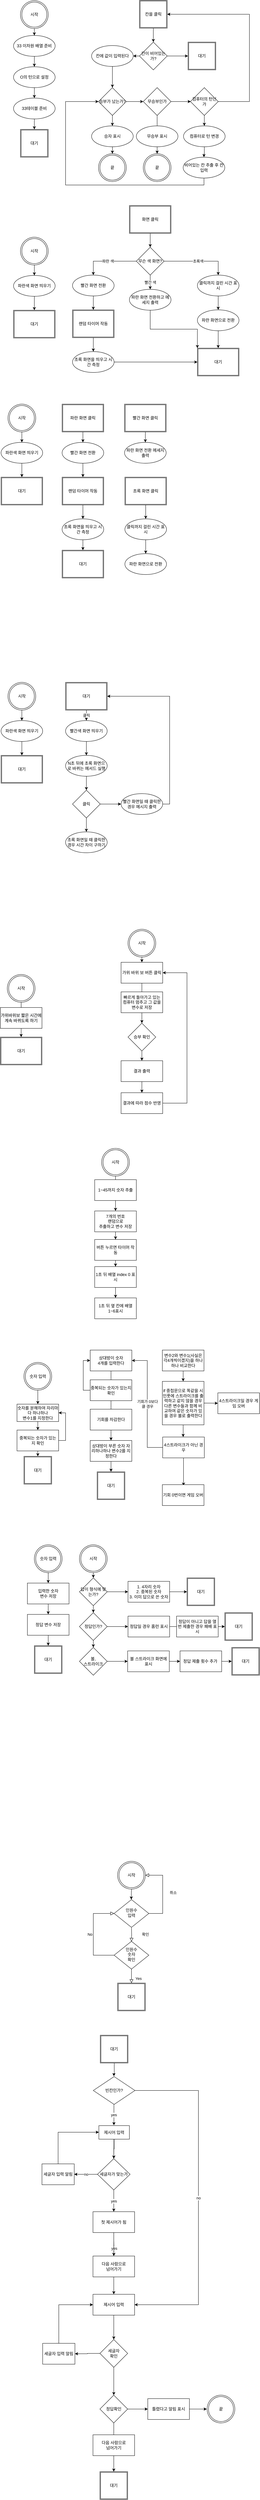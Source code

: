 <mxfile version="17.2.2" type="github">
  <diagram id="C5RBs43oDa-KdzZeNtuy" name="Page-1">
    <mxGraphModel dx="946" dy="7503" grid="1" gridSize="10" guides="1" tooltips="1" connect="1" arrows="1" fold="1" page="1" pageScale="1" pageWidth="827" pageHeight="1169" math="0" shadow="0">
      <root>
        <mxCell id="WIyWlLk6GJQsqaUBKTNV-0" />
        <mxCell id="WIyWlLk6GJQsqaUBKTNV-1" parent="WIyWlLk6GJQsqaUBKTNV-0" />
        <mxCell id="WIyWlLk6GJQsqaUBKTNV-4" value="확인" style="rounded=0;html=1;jettySize=auto;orthogonalLoop=1;fontSize=11;endArrow=block;endFill=0;endSize=8;strokeWidth=1;shadow=0;labelBackgroundColor=none;edgeStyle=orthogonalEdgeStyle;" parent="WIyWlLk6GJQsqaUBKTNV-1" edge="1">
          <mxGeometry x="-0.05" y="40" relative="1" as="geometry">
            <mxPoint as="offset" />
            <mxPoint x="400" y="-379" as="sourcePoint" />
            <mxPoint x="400" y="-339" as="targetPoint" />
          </mxGeometry>
        </mxCell>
        <mxCell id="WIyWlLk6GJQsqaUBKTNV-5" value="취소" style="edgeStyle=orthogonalEdgeStyle;rounded=0;html=1;jettySize=auto;orthogonalLoop=1;fontSize=11;endArrow=block;endFill=0;endSize=8;strokeWidth=1;shadow=0;labelBackgroundColor=none;" parent="WIyWlLk6GJQsqaUBKTNV-1" source="WIyWlLk6GJQsqaUBKTNV-6" target="Jx9qp8K9fujIyzVr_CGY-1" edge="1">
          <mxGeometry y="-30" relative="1" as="geometry">
            <mxPoint as="offset" />
            <mxPoint x="450" y="-540" as="targetPoint" />
            <Array as="points">
              <mxPoint x="490" y="-420" />
              <mxPoint x="490" y="-530" />
            </Array>
          </mxGeometry>
        </mxCell>
        <mxCell id="WIyWlLk6GJQsqaUBKTNV-6" value="인원수&lt;br&gt;입력" style="rhombus;whiteSpace=wrap;html=1;shadow=0;fontFamily=Helvetica;fontSize=12;align=center;strokeWidth=1;spacing=6;spacingTop=-4;" parent="WIyWlLk6GJQsqaUBKTNV-1" vertex="1">
          <mxGeometry x="350" y="-460" width="100" height="80" as="geometry" />
        </mxCell>
        <mxCell id="WIyWlLk6GJQsqaUBKTNV-8" value="Yes" style="rounded=0;html=1;jettySize=auto;orthogonalLoop=1;fontSize=11;endArrow=block;endFill=0;endSize=8;strokeWidth=1;shadow=0;labelBackgroundColor=none;edgeStyle=orthogonalEdgeStyle;" parent="WIyWlLk6GJQsqaUBKTNV-1" source="WIyWlLk6GJQsqaUBKTNV-10" edge="1">
          <mxGeometry x="0.333" y="20" relative="1" as="geometry">
            <mxPoint as="offset" />
            <mxPoint x="400" y="-220" as="targetPoint" />
          </mxGeometry>
        </mxCell>
        <mxCell id="WIyWlLk6GJQsqaUBKTNV-9" value="No" style="edgeStyle=orthogonalEdgeStyle;rounded=0;html=1;jettySize=auto;orthogonalLoop=1;fontSize=11;endArrow=block;endFill=0;endSize=8;strokeWidth=1;shadow=0;labelBackgroundColor=none;" parent="WIyWlLk6GJQsqaUBKTNV-1" source="WIyWlLk6GJQsqaUBKTNV-10" target="WIyWlLk6GJQsqaUBKTNV-6" edge="1">
          <mxGeometry y="10" relative="1" as="geometry">
            <mxPoint as="offset" />
            <mxPoint x="260" y="-430" as="targetPoint" />
            <Array as="points">
              <mxPoint x="290" y="-300" />
              <mxPoint x="290" y="-420" />
            </Array>
          </mxGeometry>
        </mxCell>
        <mxCell id="WIyWlLk6GJQsqaUBKTNV-10" value="인원수&lt;br&gt;숫자&lt;br&gt;확인" style="rhombus;whiteSpace=wrap;html=1;shadow=0;fontFamily=Helvetica;fontSize=12;align=center;strokeWidth=1;spacing=6;spacingTop=-4;" parent="WIyWlLk6GJQsqaUBKTNV-1" vertex="1">
          <mxGeometry x="350" y="-340" width="100" height="80" as="geometry" />
        </mxCell>
        <mxCell id="Jx9qp8K9fujIyzVr_CGY-1" value="시작" style="ellipse;shape=doubleEllipse;whiteSpace=wrap;html=1;aspect=fixed;" parent="WIyWlLk6GJQsqaUBKTNV-1" vertex="1">
          <mxGeometry x="360" y="-570" width="80" height="80" as="geometry" />
        </mxCell>
        <mxCell id="Jx9qp8K9fujIyzVr_CGY-2" value="" style="endArrow=classic;html=1;rounded=0;" parent="WIyWlLk6GJQsqaUBKTNV-1" edge="1">
          <mxGeometry width="50" height="50" relative="1" as="geometry">
            <mxPoint x="400" y="-490" as="sourcePoint" />
            <mxPoint x="399.5" y="-460" as="targetPoint" />
            <Array as="points">
              <mxPoint x="399.5" y="-470" />
            </Array>
          </mxGeometry>
        </mxCell>
        <mxCell id="Jx9qp8K9fujIyzVr_CGY-6" value="대기" style="shape=ext;double=1;whiteSpace=wrap;html=1;aspect=fixed;" parent="WIyWlLk6GJQsqaUBKTNV-1" vertex="1">
          <mxGeometry x="360" y="-220" width="80" height="80" as="geometry" />
        </mxCell>
        <mxCell id="Jx9qp8K9fujIyzVr_CGY-57" style="edgeStyle=orthogonalEdgeStyle;rounded=0;jumpSize=7;orthogonalLoop=1;jettySize=auto;html=1;" parent="WIyWlLk6GJQsqaUBKTNV-1" edge="1">
          <mxGeometry relative="1" as="geometry">
            <mxPoint x="349" y="285" as="targetPoint" />
            <mxPoint x="349.41" y="229" as="sourcePoint" />
            <Array as="points">
              <mxPoint x="349" y="245" />
              <mxPoint x="349" y="245" />
            </Array>
          </mxGeometry>
        </mxCell>
        <mxCell id="Jx9qp8K9fujIyzVr_CGY-64" value="" style="edgeStyle=orthogonalEdgeStyle;rounded=0;jumpSize=7;orthogonalLoop=1;jettySize=auto;html=1;" parent="WIyWlLk6GJQsqaUBKTNV-1" source="Jx9qp8K9fujIyzVr_CGY-12" target="Jx9qp8K9fujIyzVr_CGY-58" edge="1">
          <mxGeometry relative="1" as="geometry" />
        </mxCell>
        <mxCell id="Jx9qp8K9fujIyzVr_CGY-12" value="제시어 입력" style="whiteSpace=wrap;html=1;" parent="WIyWlLk6GJQsqaUBKTNV-1" vertex="1">
          <mxGeometry x="306" y="190" width="88" height="39" as="geometry" />
        </mxCell>
        <mxCell id="Jx9qp8K9fujIyzVr_CGY-31" value="yes" style="edgeStyle=orthogonalEdgeStyle;rounded=0;orthogonalLoop=1;jettySize=auto;html=1;" parent="WIyWlLk6GJQsqaUBKTNV-1" edge="1">
          <mxGeometry relative="1" as="geometry">
            <mxPoint x="349.41" y="129" as="sourcePoint" />
            <mxPoint x="349.41" y="189" as="targetPoint" />
          </mxGeometry>
        </mxCell>
        <mxCell id="Jx9qp8K9fujIyzVr_CGY-48" value="대기" style="shape=ext;double=1;whiteSpace=wrap;html=1;aspect=fixed;" parent="WIyWlLk6GJQsqaUBKTNV-1" vertex="1">
          <mxGeometry x="310" y="-70" width="80" height="80" as="geometry" />
        </mxCell>
        <mxCell id="Jx9qp8K9fujIyzVr_CGY-52" value="" style="edgeStyle=orthogonalEdgeStyle;rounded=0;orthogonalLoop=1;jettySize=auto;html=1;jumpSize=7;" parent="WIyWlLk6GJQsqaUBKTNV-1" edge="1">
          <mxGeometry x="1" y="33" relative="1" as="geometry">
            <mxPoint x="350.35" y="10" as="sourcePoint" />
            <mxPoint x="349.409" y="48" as="targetPoint" />
            <Array as="points">
              <mxPoint x="349.35" y="40" />
            </Array>
            <mxPoint y="4" as="offset" />
          </mxGeometry>
        </mxCell>
        <mxCell id="Jx9qp8K9fujIyzVr_CGY-56" value="빈칸인가?" style="rhombus;whiteSpace=wrap;html=1;" parent="WIyWlLk6GJQsqaUBKTNV-1" vertex="1">
          <mxGeometry x="290" y="49" width="120" height="80" as="geometry" />
        </mxCell>
        <mxCell id="Jx9qp8K9fujIyzVr_CGY-63" value="no" style="edgeStyle=orthogonalEdgeStyle;rounded=0;jumpSize=7;orthogonalLoop=1;jettySize=auto;html=1;" parent="WIyWlLk6GJQsqaUBKTNV-1" source="Jx9qp8K9fujIyzVr_CGY-58" target="Jx9qp8K9fujIyzVr_CGY-62" edge="1">
          <mxGeometry relative="1" as="geometry" />
        </mxCell>
        <mxCell id="Jx9qp8K9fujIyzVr_CGY-79" value="yes" style="edgeStyle=orthogonalEdgeStyle;rounded=0;jumpSize=7;orthogonalLoop=1;jettySize=auto;html=1;" parent="WIyWlLk6GJQsqaUBKTNV-1" source="Jx9qp8K9fujIyzVr_CGY-58" target="Jx9qp8K9fujIyzVr_CGY-78" edge="1">
          <mxGeometry relative="1" as="geometry" />
        </mxCell>
        <mxCell id="Jx9qp8K9fujIyzVr_CGY-58" value="세글자가 맞는가" style="rhombus;whiteSpace=wrap;html=1;" parent="WIyWlLk6GJQsqaUBKTNV-1" vertex="1">
          <mxGeometry x="302" y="285" width="94" height="90" as="geometry" />
        </mxCell>
        <mxCell id="Jx9qp8K9fujIyzVr_CGY-59" value="no" style="edgeStyle=orthogonalEdgeStyle;rounded=0;orthogonalLoop=1;jettySize=auto;html=1;exitX=1;exitY=0.5;exitDx=0;exitDy=0;entryX=1;entryY=0.5;entryDx=0;entryDy=0;" parent="WIyWlLk6GJQsqaUBKTNV-1" source="Jx9qp8K9fujIyzVr_CGY-56" target="Jx9qp8K9fujIyzVr_CGY-82" edge="1">
          <mxGeometry relative="1" as="geometry">
            <mxPoint x="530.0" y="85" as="sourcePoint" />
            <mxPoint x="522" y="701" as="targetPoint" />
            <Array as="points">
              <mxPoint x="593" y="89" />
              <mxPoint x="593" y="705" />
            </Array>
          </mxGeometry>
        </mxCell>
        <mxCell id="Jx9qp8K9fujIyzVr_CGY-68" value="yes" style="edgeStyle=orthogonalEdgeStyle;rounded=0;jumpSize=7;orthogonalLoop=1;jettySize=auto;html=1;" parent="WIyWlLk6GJQsqaUBKTNV-1" target="Jx9qp8K9fujIyzVr_CGY-67" edge="1">
          <mxGeometry relative="1" as="geometry">
            <mxPoint x="349" y="520" as="sourcePoint" />
          </mxGeometry>
        </mxCell>
        <mxCell id="Jx9qp8K9fujIyzVr_CGY-62" value="세글자 입력 알림" style="whiteSpace=wrap;html=1;" parent="WIyWlLk6GJQsqaUBKTNV-1" vertex="1">
          <mxGeometry x="142" y="300" width="93" height="60" as="geometry" />
        </mxCell>
        <mxCell id="Jx9qp8K9fujIyzVr_CGY-65" value="" style="edgeStyle=orthogonalEdgeStyle;rounded=0;orthogonalLoop=1;jettySize=auto;html=1;exitX=0.5;exitY=0;exitDx=0;exitDy=0;" parent="WIyWlLk6GJQsqaUBKTNV-1" source="Jx9qp8K9fujIyzVr_CGY-62" target="Jx9qp8K9fujIyzVr_CGY-12" edge="1">
          <mxGeometry relative="1" as="geometry">
            <mxPoint x="181" y="295" as="sourcePoint" />
            <mxPoint x="295" y="215" as="targetPoint" />
            <Array as="points">
              <mxPoint x="189" y="209" />
            </Array>
          </mxGeometry>
        </mxCell>
        <mxCell id="Jx9qp8K9fujIyzVr_CGY-83" value="" style="edgeStyle=orthogonalEdgeStyle;rounded=0;jumpSize=7;orthogonalLoop=1;jettySize=auto;html=1;" parent="WIyWlLk6GJQsqaUBKTNV-1" source="Jx9qp8K9fujIyzVr_CGY-67" target="Jx9qp8K9fujIyzVr_CGY-82" edge="1">
          <mxGeometry relative="1" as="geometry" />
        </mxCell>
        <mxCell id="Jx9qp8K9fujIyzVr_CGY-67" value="다음 사람으로 &lt;br&gt;넘어가기" style="whiteSpace=wrap;html=1;" parent="WIyWlLk6GJQsqaUBKTNV-1" vertex="1">
          <mxGeometry x="289" y="565" width="120" height="60" as="geometry" />
        </mxCell>
        <mxCell id="Jx9qp8K9fujIyzVr_CGY-81" value="" style="edgeStyle=orthogonalEdgeStyle;rounded=0;jumpSize=7;orthogonalLoop=1;jettySize=auto;html=1;" parent="WIyWlLk6GJQsqaUBKTNV-1" source="Jx9qp8K9fujIyzVr_CGY-78" target="Jx9qp8K9fujIyzVr_CGY-67" edge="1">
          <mxGeometry relative="1" as="geometry" />
        </mxCell>
        <mxCell id="Jx9qp8K9fujIyzVr_CGY-78" value="첫 제시어가 됨" style="whiteSpace=wrap;html=1;" parent="WIyWlLk6GJQsqaUBKTNV-1" vertex="1">
          <mxGeometry x="289" y="437.5" width="120" height="60" as="geometry" />
        </mxCell>
        <mxCell id="Jx9qp8K9fujIyzVr_CGY-85" value="" style="edgeStyle=orthogonalEdgeStyle;rounded=0;jumpSize=7;orthogonalLoop=1;jettySize=auto;html=1;" parent="WIyWlLk6GJQsqaUBKTNV-1" source="Jx9qp8K9fujIyzVr_CGY-82" target="Jx9qp8K9fujIyzVr_CGY-84" edge="1">
          <mxGeometry relative="1" as="geometry" />
        </mxCell>
        <mxCell id="Jx9qp8K9fujIyzVr_CGY-82" value="제시어 입력" style="whiteSpace=wrap;html=1;" parent="WIyWlLk6GJQsqaUBKTNV-1" vertex="1">
          <mxGeometry x="289" y="675" width="120" height="60" as="geometry" />
        </mxCell>
        <mxCell id="Jx9qp8K9fujIyzVr_CGY-91" value="" style="edgeStyle=orthogonalEdgeStyle;rounded=0;jumpSize=7;orthogonalLoop=1;jettySize=auto;html=1;" parent="WIyWlLk6GJQsqaUBKTNV-1" source="Jx9qp8K9fujIyzVr_CGY-84" target="Jx9qp8K9fujIyzVr_CGY-90" edge="1">
          <mxGeometry relative="1" as="geometry" />
        </mxCell>
        <mxCell id="Jx9qp8K9fujIyzVr_CGY-84" value="세글자&lt;br&gt;확인" style="rhombus;whiteSpace=wrap;html=1;" parent="WIyWlLk6GJQsqaUBKTNV-1" vertex="1">
          <mxGeometry x="309" y="805" width="80" height="80" as="geometry" />
        </mxCell>
        <mxCell id="Jx9qp8K9fujIyzVr_CGY-87" value="" style="edgeStyle=orthogonalEdgeStyle;rounded=0;jumpSize=7;orthogonalLoop=1;jettySize=auto;html=1;exitX=0;exitY=0.5;exitDx=0;exitDy=0;entryX=1;entryY=0.5;entryDx=0;entryDy=0;" parent="WIyWlLk6GJQsqaUBKTNV-1" source="Jx9qp8K9fujIyzVr_CGY-84" target="Jx9qp8K9fujIyzVr_CGY-86" edge="1">
          <mxGeometry relative="1" as="geometry">
            <mxPoint x="292" y="855" as="targetPoint" />
          </mxGeometry>
        </mxCell>
        <mxCell id="Jx9qp8K9fujIyzVr_CGY-89" value="" style="edgeStyle=orthogonalEdgeStyle;rounded=0;jumpSize=7;orthogonalLoop=1;jettySize=auto;html=1;entryX=0;entryY=0.5;entryDx=0;entryDy=0;" parent="WIyWlLk6GJQsqaUBKTNV-1" source="Jx9qp8K9fujIyzVr_CGY-86" target="Jx9qp8K9fujIyzVr_CGY-82" edge="1">
          <mxGeometry relative="1" as="geometry">
            <mxPoint x="191" y="695" as="targetPoint" />
            <Array as="points">
              <mxPoint x="191" y="705" />
            </Array>
          </mxGeometry>
        </mxCell>
        <mxCell id="Jx9qp8K9fujIyzVr_CGY-86" value="세글자 입력 알림" style="whiteSpace=wrap;html=1;" parent="WIyWlLk6GJQsqaUBKTNV-1" vertex="1">
          <mxGeometry x="144" y="816" width="93" height="60" as="geometry" />
        </mxCell>
        <mxCell id="Jx9qp8K9fujIyzVr_CGY-94" value="" style="edgeStyle=orthogonalEdgeStyle;rounded=0;jumpSize=7;orthogonalLoop=1;jettySize=auto;html=1;" parent="WIyWlLk6GJQsqaUBKTNV-1" source="Jx9qp8K9fujIyzVr_CGY-90" target="Jx9qp8K9fujIyzVr_CGY-93" edge="1">
          <mxGeometry relative="1" as="geometry" />
        </mxCell>
        <mxCell id="Jx9qp8K9fujIyzVr_CGY-97" value="" style="edgeStyle=orthogonalEdgeStyle;rounded=0;jumpSize=7;orthogonalLoop=1;jettySize=auto;html=1;" parent="WIyWlLk6GJQsqaUBKTNV-1" source="Jx9qp8K9fujIyzVr_CGY-90" target="Jx9qp8K9fujIyzVr_CGY-96" edge="1">
          <mxGeometry relative="1" as="geometry" />
        </mxCell>
        <mxCell id="Jx9qp8K9fujIyzVr_CGY-90" value="정답확인" style="rhombus;whiteSpace=wrap;html=1;" parent="WIyWlLk6GJQsqaUBKTNV-1" vertex="1">
          <mxGeometry x="309" y="965" width="80" height="80" as="geometry" />
        </mxCell>
        <mxCell id="Jx9qp8K9fujIyzVr_CGY-92" style="edgeStyle=orthogonalEdgeStyle;rounded=0;jumpSize=7;orthogonalLoop=1;jettySize=auto;html=1;exitX=1;exitY=0.5;exitDx=0;exitDy=0;entryX=0;entryY=0.5;entryDx=0;entryDy=0;" parent="WIyWlLk6GJQsqaUBKTNV-1" source="Jx9qp8K9fujIyzVr_CGY-93" edge="1">
          <mxGeometry relative="1" as="geometry">
            <mxPoint x="617" y="1005" as="targetPoint" />
          </mxGeometry>
        </mxCell>
        <mxCell id="Jx9qp8K9fujIyzVr_CGY-93" value="틀렸다고 알림 표시" style="whiteSpace=wrap;html=1;" parent="WIyWlLk6GJQsqaUBKTNV-1" vertex="1">
          <mxGeometry x="447" y="975" width="120" height="60" as="geometry" />
        </mxCell>
        <mxCell id="Jx9qp8K9fujIyzVr_CGY-95" value="끝" style="ellipse;shape=doubleEllipse;whiteSpace=wrap;html=1;aspect=fixed;" parent="WIyWlLk6GJQsqaUBKTNV-1" vertex="1">
          <mxGeometry x="618" y="965" width="80" height="80" as="geometry" />
        </mxCell>
        <mxCell id="Jx9qp8K9fujIyzVr_CGY-96" value="대기" style="shape=ext;double=1;whiteSpace=wrap;html=1;aspect=fixed;" parent="WIyWlLk6GJQsqaUBKTNV-1" vertex="1">
          <mxGeometry x="309" y="1185" width="80" height="80" as="geometry" />
        </mxCell>
        <mxCell id="Jx9qp8K9fujIyzVr_CGY-100" value="다음 사람으로 &lt;br&gt;넘어가기" style="whiteSpace=wrap;html=1;" parent="WIyWlLk6GJQsqaUBKTNV-1" vertex="1">
          <mxGeometry x="289" y="1079" width="120" height="60" as="geometry" />
        </mxCell>
        <mxCell id="d3xCL4Mi3Z7fb9esIkNW-31" style="edgeStyle=orthogonalEdgeStyle;rounded=0;orthogonalLoop=1;jettySize=auto;html=1;exitX=0.5;exitY=1;exitDx=0;exitDy=0;entryX=0.5;entryY=0;entryDx=0;entryDy=0;" parent="WIyWlLk6GJQsqaUBKTNV-1" source="d3xCL4Mi3Z7fb9esIkNW-1" target="d3xCL4Mi3Z7fb9esIkNW-2" edge="1">
          <mxGeometry relative="1" as="geometry" />
        </mxCell>
        <mxCell id="d3xCL4Mi3Z7fb9esIkNW-1" value="숫자 입력" style="ellipse;shape=doubleEllipse;whiteSpace=wrap;html=1;aspect=fixed;" parent="WIyWlLk6GJQsqaUBKTNV-1" vertex="1">
          <mxGeometry x="90" y="-2004.5" width="80" height="80" as="geometry" />
        </mxCell>
        <mxCell id="d3xCL4Mi3Z7fb9esIkNW-7" style="edgeStyle=orthogonalEdgeStyle;rounded=0;orthogonalLoop=1;jettySize=auto;html=1;exitX=0.588;exitY=0.025;exitDx=0;exitDy=0;entryX=0.5;entryY=0;entryDx=0;entryDy=0;exitPerimeter=0;" parent="WIyWlLk6GJQsqaUBKTNV-1" source="d3xCL4Mi3Z7fb9esIkNW-4" target="d3xCL4Mi3Z7fb9esIkNW-4" edge="1">
          <mxGeometry relative="1" as="geometry" />
        </mxCell>
        <mxCell id="d3xCL4Mi3Z7fb9esIkNW-33" style="edgeStyle=orthogonalEdgeStyle;rounded=0;orthogonalLoop=1;jettySize=auto;html=1;exitX=0.5;exitY=1;exitDx=0;exitDy=0;entryX=0.5;entryY=0;entryDx=0;entryDy=0;" parent="WIyWlLk6GJQsqaUBKTNV-1" source="d3xCL4Mi3Z7fb9esIkNW-2" target="d3xCL4Mi3Z7fb9esIkNW-32" edge="1">
          <mxGeometry relative="1" as="geometry" />
        </mxCell>
        <mxCell id="d3xCL4Mi3Z7fb9esIkNW-2" value="숫자를 분해하여 자리마다 하나하나&lt;br&gt;변수1를 지정한다" style="whiteSpace=wrap;html=1;" parent="WIyWlLk6GJQsqaUBKTNV-1" vertex="1">
          <mxGeometry x="70" y="-1884.5" width="120" height="50" as="geometry" />
        </mxCell>
        <mxCell id="d3xCL4Mi3Z7fb9esIkNW-4" value="대기" style="shape=ext;double=1;whiteSpace=wrap;html=1;aspect=fixed;" parent="WIyWlLk6GJQsqaUBKTNV-1" vertex="1">
          <mxGeometry x="90" y="-1734.5" width="80" height="80" as="geometry" />
        </mxCell>
        <mxCell id="d3xCL4Mi3Z7fb9esIkNW-10" value="" style="edgeStyle=orthogonalEdgeStyle;rounded=0;orthogonalLoop=1;jettySize=auto;html=1;startArrow=none;" parent="WIyWlLk6GJQsqaUBKTNV-1" source="d3xCL4Mi3Z7fb9esIkNW-19" target="d3xCL4Mi3Z7fb9esIkNW-9" edge="1">
          <mxGeometry relative="1" as="geometry" />
        </mxCell>
        <mxCell id="d3xCL4Mi3Z7fb9esIkNW-8" value="상대방이 숫자 &lt;br&gt;4개를 입력한다" style="whiteSpace=wrap;html=1;" parent="WIyWlLk6GJQsqaUBKTNV-1" vertex="1">
          <mxGeometry x="281" y="-2040" width="120" height="60" as="geometry" />
        </mxCell>
        <mxCell id="d3xCL4Mi3Z7fb9esIkNW-12" style="edgeStyle=orthogonalEdgeStyle;rounded=0;orthogonalLoop=1;jettySize=auto;html=1;exitX=0.5;exitY=1;exitDx=0;exitDy=0;entryX=0.5;entryY=0;entryDx=0;entryDy=0;" parent="WIyWlLk6GJQsqaUBKTNV-1" source="d3xCL4Mi3Z7fb9esIkNW-9" target="d3xCL4Mi3Z7fb9esIkNW-11" edge="1">
          <mxGeometry relative="1" as="geometry" />
        </mxCell>
        <mxCell id="d3xCL4Mi3Z7fb9esIkNW-9" value="상대방이 부른 숫자 자리하나하나 변수2를 지정한다" style="whiteSpace=wrap;html=1;" parent="WIyWlLk6GJQsqaUBKTNV-1" vertex="1">
          <mxGeometry x="281" y="-1780" width="120" height="60" as="geometry" />
        </mxCell>
        <mxCell id="d3xCL4Mi3Z7fb9esIkNW-11" value="대기" style="shape=ext;double=1;whiteSpace=wrap;html=1;aspect=fixed;" parent="WIyWlLk6GJQsqaUBKTNV-1" vertex="1">
          <mxGeometry x="301" y="-1690" width="80" height="80" as="geometry" />
        </mxCell>
        <mxCell id="d3xCL4Mi3Z7fb9esIkNW-15" value="" style="edgeStyle=orthogonalEdgeStyle;rounded=0;orthogonalLoop=1;jettySize=auto;html=1;" parent="WIyWlLk6GJQsqaUBKTNV-1" source="d3xCL4Mi3Z7fb9esIkNW-13" target="d3xCL4Mi3Z7fb9esIkNW-14" edge="1">
          <mxGeometry relative="1" as="geometry" />
        </mxCell>
        <mxCell id="d3xCL4Mi3Z7fb9esIkNW-13" value="변수2와 변수1(사실은 각4개씩이겠지)을 하나하나 비교한다" style="whiteSpace=wrap;html=1;" parent="WIyWlLk6GJQsqaUBKTNV-1" vertex="1">
          <mxGeometry x="489" y="-2040" width="120" height="60" as="geometry" />
        </mxCell>
        <mxCell id="d3xCL4Mi3Z7fb9esIkNW-18" value="" style="edgeStyle=orthogonalEdgeStyle;rounded=0;orthogonalLoop=1;jettySize=auto;html=1;" parent="WIyWlLk6GJQsqaUBKTNV-1" source="d3xCL4Mi3Z7fb9esIkNW-14" edge="1">
          <mxGeometry relative="1" as="geometry">
            <mxPoint x="549" y="-1790" as="targetPoint" />
          </mxGeometry>
        </mxCell>
        <mxCell id="d3xCL4Mi3Z7fb9esIkNW-23" style="edgeStyle=orthogonalEdgeStyle;rounded=0;orthogonalLoop=1;jettySize=auto;html=1;exitX=1;exitY=0.5;exitDx=0;exitDy=0;entryX=0;entryY=0.5;entryDx=0;entryDy=0;" parent="WIyWlLk6GJQsqaUBKTNV-1" source="d3xCL4Mi3Z7fb9esIkNW-14" target="d3xCL4Mi3Z7fb9esIkNW-22" edge="1">
          <mxGeometry relative="1" as="geometry" />
        </mxCell>
        <mxCell id="d3xCL4Mi3Z7fb9esIkNW-14" value="if 중첩문으로 똑같을 시 인풋에 스트라이크를 출력하고 같지 않을 경우 다른 변수들과 함께 비교하여 같은 숫자가 있을 경우 볼로 출력한다&lt;br&gt;" style="whiteSpace=wrap;html=1;" parent="WIyWlLk6GJQsqaUBKTNV-1" vertex="1">
          <mxGeometry x="489" y="-1950" width="120" height="125" as="geometry" />
        </mxCell>
        <mxCell id="d3xCL4Mi3Z7fb9esIkNW-19" value="기회를 차감한다" style="whiteSpace=wrap;html=1;" parent="WIyWlLk6GJQsqaUBKTNV-1" vertex="1">
          <mxGeometry x="281" y="-1870" width="120" height="60" as="geometry" />
        </mxCell>
        <mxCell id="d3xCL4Mi3Z7fb9esIkNW-20" value="" style="edgeStyle=orthogonalEdgeStyle;rounded=0;orthogonalLoop=1;jettySize=auto;html=1;endArrow=none;" parent="WIyWlLk6GJQsqaUBKTNV-1" source="d3xCL4Mi3Z7fb9esIkNW-8" target="d3xCL4Mi3Z7fb9esIkNW-19" edge="1">
          <mxGeometry relative="1" as="geometry">
            <mxPoint x="341" y="-1980" as="sourcePoint" />
            <mxPoint x="341" y="-1800" as="targetPoint" />
          </mxGeometry>
        </mxCell>
        <mxCell id="d3xCL4Mi3Z7fb9esIkNW-22" value="4스트라이크일 경우 게임 오버" style="whiteSpace=wrap;html=1;" parent="WIyWlLk6GJQsqaUBKTNV-1" vertex="1">
          <mxGeometry x="649" y="-1917" width="120" height="60" as="geometry" />
        </mxCell>
        <mxCell id="d3xCL4Mi3Z7fb9esIkNW-26" value="" style="edgeStyle=orthogonalEdgeStyle;rounded=0;orthogonalLoop=1;jettySize=auto;html=1;" parent="WIyWlLk6GJQsqaUBKTNV-1" source="d3xCL4Mi3Z7fb9esIkNW-24" edge="1">
          <mxGeometry relative="1" as="geometry">
            <mxPoint x="550" y="-1650" as="targetPoint" />
          </mxGeometry>
        </mxCell>
        <mxCell id="d3xCL4Mi3Z7fb9esIkNW-27" value="기회가 0보다&lt;br&gt;클 경우" style="edgeStyle=orthogonalEdgeStyle;rounded=0;orthogonalLoop=1;jettySize=auto;html=1;exitX=0;exitY=0.5;exitDx=0;exitDy=0;entryX=1;entryY=0.5;entryDx=0;entryDy=0;" parent="WIyWlLk6GJQsqaUBKTNV-1" source="d3xCL4Mi3Z7fb9esIkNW-24" target="d3xCL4Mi3Z7fb9esIkNW-8" edge="1">
          <mxGeometry relative="1" as="geometry" />
        </mxCell>
        <mxCell id="d3xCL4Mi3Z7fb9esIkNW-24" value="4스트라이크가 아닌 경우" style="whiteSpace=wrap;html=1;" parent="WIyWlLk6GJQsqaUBKTNV-1" vertex="1">
          <mxGeometry x="490" y="-1790" width="120" height="60" as="geometry" />
        </mxCell>
        <mxCell id="d3xCL4Mi3Z7fb9esIkNW-25" value="기회 0번이면 게임 오버" style="whiteSpace=wrap;html=1;" parent="WIyWlLk6GJQsqaUBKTNV-1" vertex="1">
          <mxGeometry x="489" y="-1653" width="120" height="60" as="geometry" />
        </mxCell>
        <mxCell id="d3xCL4Mi3Z7fb9esIkNW-34" style="edgeStyle=orthogonalEdgeStyle;rounded=0;orthogonalLoop=1;jettySize=auto;html=1;exitX=0.5;exitY=1;exitDx=0;exitDy=0;entryX=0.5;entryY=0;entryDx=0;entryDy=0;" parent="WIyWlLk6GJQsqaUBKTNV-1" source="d3xCL4Mi3Z7fb9esIkNW-32" target="d3xCL4Mi3Z7fb9esIkNW-4" edge="1">
          <mxGeometry relative="1" as="geometry" />
        </mxCell>
        <mxCell id="d3xCL4Mi3Z7fb9esIkNW-35" style="edgeStyle=orthogonalEdgeStyle;rounded=0;orthogonalLoop=1;jettySize=auto;html=1;exitX=1;exitY=0.5;exitDx=0;exitDy=0;entryX=1;entryY=0.5;entryDx=0;entryDy=0;" parent="WIyWlLk6GJQsqaUBKTNV-1" source="d3xCL4Mi3Z7fb9esIkNW-32" target="d3xCL4Mi3Z7fb9esIkNW-2" edge="1">
          <mxGeometry relative="1" as="geometry" />
        </mxCell>
        <mxCell id="d3xCL4Mi3Z7fb9esIkNW-32" value="중복되는 숫자가 있는 지 확인" style="whiteSpace=wrap;html=1;" parent="WIyWlLk6GJQsqaUBKTNV-1" vertex="1">
          <mxGeometry x="70" y="-1810" width="120" height="60" as="geometry" />
        </mxCell>
        <mxCell id="d3xCL4Mi3Z7fb9esIkNW-37" style="edgeStyle=orthogonalEdgeStyle;rounded=0;orthogonalLoop=1;jettySize=auto;html=1;exitX=0;exitY=0.5;exitDx=0;exitDy=0;entryX=0;entryY=0.5;entryDx=0;entryDy=0;" parent="WIyWlLk6GJQsqaUBKTNV-1" source="d3xCL4Mi3Z7fb9esIkNW-36" target="d3xCL4Mi3Z7fb9esIkNW-8" edge="1">
          <mxGeometry relative="1" as="geometry" />
        </mxCell>
        <mxCell id="d3xCL4Mi3Z7fb9esIkNW-36" value="중복되는 숫자가 있는지 확인" style="whiteSpace=wrap;html=1;" parent="WIyWlLk6GJQsqaUBKTNV-1" vertex="1">
          <mxGeometry x="281" y="-1954.5" width="120" height="60" as="geometry" />
        </mxCell>
        <mxCell id="hEAz7iPvUZJslzS6De8M-3" value="" style="edgeStyle=orthogonalEdgeStyle;rounded=0;orthogonalLoop=1;jettySize=auto;html=1;" parent="WIyWlLk6GJQsqaUBKTNV-1" source="hEAz7iPvUZJslzS6De8M-1" target="hEAz7iPvUZJslzS6De8M-2" edge="1">
          <mxGeometry relative="1" as="geometry" />
        </mxCell>
        <mxCell id="hEAz7iPvUZJslzS6De8M-1" value="숫자 입력" style="ellipse;shape=doubleEllipse;whiteSpace=wrap;html=1;aspect=fixed;" parent="WIyWlLk6GJQsqaUBKTNV-1" vertex="1">
          <mxGeometry x="120" y="-1480" width="80" height="80" as="geometry" />
        </mxCell>
        <mxCell id="hEAz7iPvUZJslzS6De8M-5" style="edgeStyle=orthogonalEdgeStyle;rounded=0;orthogonalLoop=1;jettySize=auto;html=1;exitX=0.5;exitY=1;exitDx=0;exitDy=0;entryX=0.5;entryY=0;entryDx=0;entryDy=0;" parent="WIyWlLk6GJQsqaUBKTNV-1" source="hEAz7iPvUZJslzS6De8M-2" target="hEAz7iPvUZJslzS6De8M-4" edge="1">
          <mxGeometry relative="1" as="geometry" />
        </mxCell>
        <mxCell id="hEAz7iPvUZJslzS6De8M-2" value="입력한 숫자 &lt;br&gt;변수 저장" style="whiteSpace=wrap;html=1;" parent="WIyWlLk6GJQsqaUBKTNV-1" vertex="1">
          <mxGeometry x="100" y="-1370" width="120" height="60" as="geometry" />
        </mxCell>
        <mxCell id="hEAz7iPvUZJslzS6De8M-7" style="edgeStyle=orthogonalEdgeStyle;rounded=0;orthogonalLoop=1;jettySize=auto;html=1;exitX=0.5;exitY=1;exitDx=0;exitDy=0;entryX=0.5;entryY=0;entryDx=0;entryDy=0;" parent="WIyWlLk6GJQsqaUBKTNV-1" source="hEAz7iPvUZJslzS6De8M-4" target="hEAz7iPvUZJslzS6De8M-6" edge="1">
          <mxGeometry relative="1" as="geometry" />
        </mxCell>
        <mxCell id="hEAz7iPvUZJslzS6De8M-4" value="정답 변수 저장" style="whiteSpace=wrap;html=1;" parent="WIyWlLk6GJQsqaUBKTNV-1" vertex="1">
          <mxGeometry x="100" y="-1280" width="120" height="60" as="geometry" />
        </mxCell>
        <mxCell id="hEAz7iPvUZJslzS6De8M-6" value="대기" style="shape=ext;double=1;whiteSpace=wrap;html=1;aspect=fixed;" parent="WIyWlLk6GJQsqaUBKTNV-1" vertex="1">
          <mxGeometry x="120" y="-1190" width="80" height="80" as="geometry" />
        </mxCell>
        <mxCell id="hEAz7iPvUZJslzS6De8M-12" style="edgeStyle=orthogonalEdgeStyle;rounded=0;orthogonalLoop=1;jettySize=auto;html=1;exitX=0.5;exitY=1;exitDx=0;exitDy=0;entryX=0.5;entryY=0;entryDx=0;entryDy=0;" parent="WIyWlLk6GJQsqaUBKTNV-1" source="hEAz7iPvUZJslzS6De8M-8" target="hEAz7iPvUZJslzS6De8M-9" edge="1">
          <mxGeometry relative="1" as="geometry" />
        </mxCell>
        <mxCell id="hEAz7iPvUZJslzS6De8M-8" value="시작" style="ellipse;shape=doubleEllipse;whiteSpace=wrap;html=1;aspect=fixed;" parent="WIyWlLk6GJQsqaUBKTNV-1" vertex="1">
          <mxGeometry x="250" y="-1480" width="80" height="80" as="geometry" />
        </mxCell>
        <mxCell id="hEAz7iPvUZJslzS6De8M-13" style="edgeStyle=orthogonalEdgeStyle;rounded=0;orthogonalLoop=1;jettySize=auto;html=1;exitX=0.5;exitY=1;exitDx=0;exitDy=0;entryX=0.5;entryY=0;entryDx=0;entryDy=0;" parent="WIyWlLk6GJQsqaUBKTNV-1" source="hEAz7iPvUZJslzS6De8M-9" target="hEAz7iPvUZJslzS6De8M-10" edge="1">
          <mxGeometry relative="1" as="geometry" />
        </mxCell>
        <mxCell id="hEAz7iPvUZJslzS6De8M-16" value="" style="edgeStyle=orthogonalEdgeStyle;rounded=0;orthogonalLoop=1;jettySize=auto;html=1;" parent="WIyWlLk6GJQsqaUBKTNV-1" source="hEAz7iPvUZJslzS6De8M-9" target="hEAz7iPvUZJslzS6De8M-15" edge="1">
          <mxGeometry relative="1" as="geometry" />
        </mxCell>
        <mxCell id="hEAz7iPvUZJslzS6De8M-9" value="답이 형식에 맞는가?" style="rhombus;whiteSpace=wrap;html=1;" parent="WIyWlLk6GJQsqaUBKTNV-1" vertex="1">
          <mxGeometry x="250" y="-1385" width="80" height="80" as="geometry" />
        </mxCell>
        <mxCell id="hEAz7iPvUZJslzS6De8M-14" style="edgeStyle=orthogonalEdgeStyle;rounded=0;orthogonalLoop=1;jettySize=auto;html=1;exitX=0.5;exitY=1;exitDx=0;exitDy=0;entryX=0.5;entryY=0;entryDx=0;entryDy=0;" parent="WIyWlLk6GJQsqaUBKTNV-1" source="hEAz7iPvUZJslzS6De8M-10" target="hEAz7iPvUZJslzS6De8M-11" edge="1">
          <mxGeometry relative="1" as="geometry" />
        </mxCell>
        <mxCell id="hEAz7iPvUZJslzS6De8M-20" value="" style="edgeStyle=orthogonalEdgeStyle;rounded=0;orthogonalLoop=1;jettySize=auto;html=1;" parent="WIyWlLk6GJQsqaUBKTNV-1" source="hEAz7iPvUZJslzS6De8M-10" target="hEAz7iPvUZJslzS6De8M-19" edge="1">
          <mxGeometry relative="1" as="geometry" />
        </mxCell>
        <mxCell id="hEAz7iPvUZJslzS6De8M-10" value="정답인가?" style="rhombus;whiteSpace=wrap;html=1;" parent="WIyWlLk6GJQsqaUBKTNV-1" vertex="1">
          <mxGeometry x="250" y="-1285" width="80" height="80" as="geometry" />
        </mxCell>
        <mxCell id="hEAz7iPvUZJslzS6De8M-26" style="edgeStyle=orthogonalEdgeStyle;rounded=0;orthogonalLoop=1;jettySize=auto;html=1;exitX=1;exitY=0.5;exitDx=0;exitDy=0;entryX=0;entryY=0.5;entryDx=0;entryDy=0;" parent="WIyWlLk6GJQsqaUBKTNV-1" source="hEAz7iPvUZJslzS6De8M-11" target="hEAz7iPvUZJslzS6De8M-25" edge="1">
          <mxGeometry relative="1" as="geometry" />
        </mxCell>
        <mxCell id="hEAz7iPvUZJslzS6De8M-11" value="볼, &lt;br&gt;스트라이크" style="rhombus;whiteSpace=wrap;html=1;" parent="WIyWlLk6GJQsqaUBKTNV-1" vertex="1">
          <mxGeometry x="250" y="-1185" width="80" height="80" as="geometry" />
        </mxCell>
        <mxCell id="hEAz7iPvUZJslzS6De8M-18" style="edgeStyle=orthogonalEdgeStyle;rounded=0;orthogonalLoop=1;jettySize=auto;html=1;exitX=1;exitY=0.5;exitDx=0;exitDy=0;entryX=0;entryY=0.5;entryDx=0;entryDy=0;" parent="WIyWlLk6GJQsqaUBKTNV-1" source="hEAz7iPvUZJslzS6De8M-15" target="hEAz7iPvUZJslzS6De8M-17" edge="1">
          <mxGeometry relative="1" as="geometry" />
        </mxCell>
        <mxCell id="hEAz7iPvUZJslzS6De8M-15" value="1. 4자리 숫자&lt;br&gt;2. 중복된 숫자&lt;br&gt;3. 이미 답으로 쓴 숫자" style="whiteSpace=wrap;html=1;" parent="WIyWlLk6GJQsqaUBKTNV-1" vertex="1">
          <mxGeometry x="390" y="-1375" width="120" height="60" as="geometry" />
        </mxCell>
        <mxCell id="hEAz7iPvUZJslzS6De8M-17" value="대기" style="shape=ext;double=1;whiteSpace=wrap;html=1;aspect=fixed;" parent="WIyWlLk6GJQsqaUBKTNV-1" vertex="1">
          <mxGeometry x="560" y="-1385" width="80" height="80" as="geometry" />
        </mxCell>
        <mxCell id="hEAz7iPvUZJslzS6De8M-22" style="edgeStyle=orthogonalEdgeStyle;rounded=0;orthogonalLoop=1;jettySize=auto;html=1;exitX=1;exitY=0.5;exitDx=0;exitDy=0;entryX=0;entryY=0.5;entryDx=0;entryDy=0;" parent="WIyWlLk6GJQsqaUBKTNV-1" source="hEAz7iPvUZJslzS6De8M-19" target="hEAz7iPvUZJslzS6De8M-21" edge="1">
          <mxGeometry relative="1" as="geometry" />
        </mxCell>
        <mxCell id="hEAz7iPvUZJslzS6De8M-19" value="정답일 경우 홈런 표시" style="whiteSpace=wrap;html=1;" parent="WIyWlLk6GJQsqaUBKTNV-1" vertex="1">
          <mxGeometry x="390" y="-1275" width="120" height="60" as="geometry" />
        </mxCell>
        <mxCell id="hEAz7iPvUZJslzS6De8M-21" value="대기" style="shape=ext;double=1;whiteSpace=wrap;html=1;aspect=fixed;" parent="WIyWlLk6GJQsqaUBKTNV-1" vertex="1">
          <mxGeometry x="669" y="-1285" width="80" height="80" as="geometry" />
        </mxCell>
        <mxCell id="hEAz7iPvUZJslzS6De8M-24" value="정답이 아니고 답을 열번 제출한 경우 패배 표시" style="whiteSpace=wrap;html=1;" parent="WIyWlLk6GJQsqaUBKTNV-1" vertex="1">
          <mxGeometry x="530" y="-1275" width="120" height="60" as="geometry" />
        </mxCell>
        <mxCell id="hEAz7iPvUZJslzS6De8M-28" value="" style="edgeStyle=orthogonalEdgeStyle;rounded=0;orthogonalLoop=1;jettySize=auto;html=1;" parent="WIyWlLk6GJQsqaUBKTNV-1" source="hEAz7iPvUZJslzS6De8M-25" target="hEAz7iPvUZJslzS6De8M-27" edge="1">
          <mxGeometry relative="1" as="geometry" />
        </mxCell>
        <mxCell id="hEAz7iPvUZJslzS6De8M-25" value="볼 스트라이크 화면에 표시" style="whiteSpace=wrap;html=1;" parent="WIyWlLk6GJQsqaUBKTNV-1" vertex="1">
          <mxGeometry x="389" y="-1175" width="120" height="60" as="geometry" />
        </mxCell>
        <mxCell id="hEAz7iPvUZJslzS6De8M-31" style="edgeStyle=orthogonalEdgeStyle;rounded=0;orthogonalLoop=1;jettySize=auto;html=1;exitX=1;exitY=0.5;exitDx=0;exitDy=0;entryX=0;entryY=0.5;entryDx=0;entryDy=0;" parent="WIyWlLk6GJQsqaUBKTNV-1" source="hEAz7iPvUZJslzS6De8M-27" target="hEAz7iPvUZJslzS6De8M-30" edge="1">
          <mxGeometry relative="1" as="geometry" />
        </mxCell>
        <mxCell id="hEAz7iPvUZJslzS6De8M-27" value="정답 제출 횟수 추가&amp;nbsp;" style="whiteSpace=wrap;html=1;" parent="WIyWlLk6GJQsqaUBKTNV-1" vertex="1">
          <mxGeometry x="540" y="-1175" width="120" height="60" as="geometry" />
        </mxCell>
        <mxCell id="hEAz7iPvUZJslzS6De8M-30" value="대기" style="shape=ext;double=1;whiteSpace=wrap;html=1;aspect=fixed;" parent="WIyWlLk6GJQsqaUBKTNV-1" vertex="1">
          <mxGeometry x="689" y="-1185" width="80" height="80" as="geometry" />
        </mxCell>
        <mxCell id="7-IZVKfv6pDSVNbtoOna-2" value="" style="edgeStyle=orthogonalEdgeStyle;rounded=0;orthogonalLoop=1;jettySize=auto;html=1;" parent="WIyWlLk6GJQsqaUBKTNV-1" source="7-IZVKfv6pDSVNbtoOna-0" target="7-IZVKfv6pDSVNbtoOna-1" edge="1">
          <mxGeometry relative="1" as="geometry" />
        </mxCell>
        <mxCell id="7-IZVKfv6pDSVNbtoOna-0" value="시작" style="ellipse;shape=doubleEllipse;whiteSpace=wrap;html=1;aspect=fixed;" parent="WIyWlLk6GJQsqaUBKTNV-1" vertex="1">
          <mxGeometry x="314" y="-2620" width="80" height="80" as="geometry" />
        </mxCell>
        <mxCell id="7-IZVKfv6pDSVNbtoOna-4" value="" style="edgeStyle=orthogonalEdgeStyle;rounded=0;orthogonalLoop=1;jettySize=auto;html=1;" parent="WIyWlLk6GJQsqaUBKTNV-1" source="7-IZVKfv6pDSVNbtoOna-1" target="7-IZVKfv6pDSVNbtoOna-3" edge="1">
          <mxGeometry relative="1" as="geometry" />
        </mxCell>
        <mxCell id="7-IZVKfv6pDSVNbtoOna-1" value="7개의 번호 &lt;br&gt;랜덤으로&lt;br&gt;추출하고 변수 저장" style="whiteSpace=wrap;html=1;" parent="WIyWlLk6GJQsqaUBKTNV-1" vertex="1">
          <mxGeometry x="294" y="-2440" width="120" height="60" as="geometry" />
        </mxCell>
        <mxCell id="7-IZVKfv6pDSVNbtoOna-6" value="" style="edgeStyle=orthogonalEdgeStyle;rounded=0;orthogonalLoop=1;jettySize=auto;html=1;" parent="WIyWlLk6GJQsqaUBKTNV-1" source="7-IZVKfv6pDSVNbtoOna-3" target="7-IZVKfv6pDSVNbtoOna-5" edge="1">
          <mxGeometry relative="1" as="geometry" />
        </mxCell>
        <mxCell id="7-IZVKfv6pDSVNbtoOna-3" value="버튼 누르면 타이머 작동" style="whiteSpace=wrap;html=1;" parent="WIyWlLk6GJQsqaUBKTNV-1" vertex="1">
          <mxGeometry x="294" y="-2358" width="120" height="60" as="geometry" />
        </mxCell>
        <mxCell id="7-IZVKfv6pDSVNbtoOna-8" value="" style="edgeStyle=orthogonalEdgeStyle;rounded=0;orthogonalLoop=1;jettySize=auto;html=1;" parent="WIyWlLk6GJQsqaUBKTNV-1" source="7-IZVKfv6pDSVNbtoOna-5" target="7-IZVKfv6pDSVNbtoOna-7" edge="1">
          <mxGeometry relative="1" as="geometry" />
        </mxCell>
        <mxCell id="7-IZVKfv6pDSVNbtoOna-5" value="1초 뒤 배열 index 0 표시" style="whiteSpace=wrap;html=1;" parent="WIyWlLk6GJQsqaUBKTNV-1" vertex="1">
          <mxGeometry x="294" y="-2280" width="120" height="60" as="geometry" />
        </mxCell>
        <mxCell id="7-IZVKfv6pDSVNbtoOna-7" value="1초 뒤 옆 칸에 배열 1~6표시" style="whiteSpace=wrap;html=1;" parent="WIyWlLk6GJQsqaUBKTNV-1" vertex="1">
          <mxGeometry x="294" y="-2190" width="120" height="60" as="geometry" />
        </mxCell>
        <mxCell id="7-IZVKfv6pDSVNbtoOna-10" value="1~45까지 숫자 추출" style="whiteSpace=wrap;html=1;" parent="WIyWlLk6GJQsqaUBKTNV-1" vertex="1">
          <mxGeometry x="294" y="-2530" width="120" height="60" as="geometry" />
        </mxCell>
        <mxCell id="4qLmtp8QxGnWEhoYRreZ-2" style="edgeStyle=orthogonalEdgeStyle;rounded=0;orthogonalLoop=1;jettySize=auto;html=1;exitX=0.5;exitY=1;exitDx=0;exitDy=0;entryX=0.5;entryY=0;entryDx=0;entryDy=0;" parent="WIyWlLk6GJQsqaUBKTNV-1" source="4qLmtp8QxGnWEhoYRreZ-0" target="4qLmtp8QxGnWEhoYRreZ-1" edge="1">
          <mxGeometry relative="1" as="geometry" />
        </mxCell>
        <mxCell id="4qLmtp8QxGnWEhoYRreZ-0" value="시작" style="ellipse;shape=doubleEllipse;whiteSpace=wrap;html=1;aspect=fixed;" parent="WIyWlLk6GJQsqaUBKTNV-1" vertex="1">
          <mxGeometry x="42" y="-3120" width="80" height="80" as="geometry" />
        </mxCell>
        <mxCell id="4qLmtp8QxGnWEhoYRreZ-1" value="대기" style="shape=ext;double=1;rounded=0;whiteSpace=wrap;html=1;" parent="WIyWlLk6GJQsqaUBKTNV-1" vertex="1">
          <mxGeometry x="22" y="-2940" width="120" height="80" as="geometry" />
        </mxCell>
        <mxCell id="4qLmtp8QxGnWEhoYRreZ-4" value="&#xa;&#xa;&lt;span style=&quot;color: rgb(0, 0, 0); font-family: helvetica; font-size: 12px; font-style: normal; font-weight: 400; letter-spacing: normal; text-align: center; text-indent: 0px; text-transform: none; word-spacing: 0px; background-color: rgb(248, 249, 250); display: inline; float: none;&quot;&gt;가위바위보 짧은 시간에 계속 바뀌도록 하기&lt;/span&gt;&#xa;&#xa;" style="rounded=0;whiteSpace=wrap;html=1;" parent="WIyWlLk6GJQsqaUBKTNV-1" vertex="1">
          <mxGeometry x="22" y="-3025" width="120" height="60" as="geometry" />
        </mxCell>
        <mxCell id="4qLmtp8QxGnWEhoYRreZ-7" value="" style="edgeStyle=orthogonalEdgeStyle;rounded=0;orthogonalLoop=1;jettySize=auto;html=1;" parent="WIyWlLk6GJQsqaUBKTNV-1" source="4qLmtp8QxGnWEhoYRreZ-5" target="4qLmtp8QxGnWEhoYRreZ-6" edge="1">
          <mxGeometry relative="1" as="geometry" />
        </mxCell>
        <mxCell id="4qLmtp8QxGnWEhoYRreZ-5" value="시작" style="ellipse;shape=doubleEllipse;whiteSpace=wrap;html=1;aspect=fixed;" parent="WIyWlLk6GJQsqaUBKTNV-1" vertex="1">
          <mxGeometry x="390" y="-3250" width="80" height="80" as="geometry" />
        </mxCell>
        <mxCell id="4qLmtp8QxGnWEhoYRreZ-9" value="" style="edgeStyle=orthogonalEdgeStyle;rounded=0;orthogonalLoop=1;jettySize=auto;html=1;startArrow=none;" parent="WIyWlLk6GJQsqaUBKTNV-1" source="4qLmtp8QxGnWEhoYRreZ-25" target="4qLmtp8QxGnWEhoYRreZ-8" edge="1">
          <mxGeometry relative="1" as="geometry" />
        </mxCell>
        <mxCell id="4qLmtp8QxGnWEhoYRreZ-6" value="가위 바위 보 버튼 클릭" style="whiteSpace=wrap;html=1;" parent="WIyWlLk6GJQsqaUBKTNV-1" vertex="1">
          <mxGeometry x="370" y="-3155" width="120" height="60" as="geometry" />
        </mxCell>
        <mxCell id="4qLmtp8QxGnWEhoYRreZ-22" style="edgeStyle=orthogonalEdgeStyle;rounded=0;orthogonalLoop=1;jettySize=auto;html=1;exitX=0.5;exitY=1;exitDx=0;exitDy=0;entryX=0.5;entryY=0;entryDx=0;entryDy=0;" parent="WIyWlLk6GJQsqaUBKTNV-1" source="4qLmtp8QxGnWEhoYRreZ-8" target="4qLmtp8QxGnWEhoYRreZ-18" edge="1">
          <mxGeometry relative="1" as="geometry" />
        </mxCell>
        <mxCell id="4qLmtp8QxGnWEhoYRreZ-8" value="승부 확인" style="rhombus;whiteSpace=wrap;html=1;" parent="WIyWlLk6GJQsqaUBKTNV-1" vertex="1">
          <mxGeometry x="390" y="-2980" width="80" height="80" as="geometry" />
        </mxCell>
        <mxCell id="4qLmtp8QxGnWEhoYRreZ-24" style="edgeStyle=orthogonalEdgeStyle;rounded=0;orthogonalLoop=1;jettySize=auto;html=1;exitX=1;exitY=0.5;exitDx=0;exitDy=0;entryX=1;entryY=0.5;entryDx=0;entryDy=0;" parent="WIyWlLk6GJQsqaUBKTNV-1" source="4qLmtp8QxGnWEhoYRreZ-16" target="4qLmtp8QxGnWEhoYRreZ-6" edge="1">
          <mxGeometry relative="1" as="geometry">
            <Array as="points">
              <mxPoint x="560" y="-2750" />
              <mxPoint x="560" y="-3125" />
            </Array>
          </mxGeometry>
        </mxCell>
        <mxCell id="4qLmtp8QxGnWEhoYRreZ-16" value="결과에 따라 점수 반영" style="whiteSpace=wrap;html=1;" parent="WIyWlLk6GJQsqaUBKTNV-1" vertex="1">
          <mxGeometry x="370" y="-2780" width="120" height="60" as="geometry" />
        </mxCell>
        <mxCell id="4qLmtp8QxGnWEhoYRreZ-23" style="edgeStyle=orthogonalEdgeStyle;rounded=0;orthogonalLoop=1;jettySize=auto;html=1;exitX=0.5;exitY=1;exitDx=0;exitDy=0;entryX=0.5;entryY=0;entryDx=0;entryDy=0;" parent="WIyWlLk6GJQsqaUBKTNV-1" source="4qLmtp8QxGnWEhoYRreZ-18" target="4qLmtp8QxGnWEhoYRreZ-16" edge="1">
          <mxGeometry relative="1" as="geometry" />
        </mxCell>
        <mxCell id="4qLmtp8QxGnWEhoYRreZ-18" value="결과 출력" style="whiteSpace=wrap;html=1;" parent="WIyWlLk6GJQsqaUBKTNV-1" vertex="1">
          <mxGeometry x="370" y="-2872" width="120" height="60" as="geometry" />
        </mxCell>
        <mxCell id="4qLmtp8QxGnWEhoYRreZ-25" value="빠르게 돌아가고 있는 컴퓨터 멈추고 그 값을 변수로 저장" style="whiteSpace=wrap;html=1;" parent="WIyWlLk6GJQsqaUBKTNV-1" vertex="1">
          <mxGeometry x="370" y="-3070" width="120" height="60" as="geometry" />
        </mxCell>
        <mxCell id="4qLmtp8QxGnWEhoYRreZ-26" value="" style="edgeStyle=orthogonalEdgeStyle;rounded=0;orthogonalLoop=1;jettySize=auto;html=1;endArrow=none;" parent="WIyWlLk6GJQsqaUBKTNV-1" source="4qLmtp8QxGnWEhoYRreZ-6" target="4qLmtp8QxGnWEhoYRreZ-25" edge="1">
          <mxGeometry relative="1" as="geometry">
            <mxPoint x="430" y="-3095" as="sourcePoint" />
            <mxPoint x="429" y="-2980" as="targetPoint" />
          </mxGeometry>
        </mxCell>
        <mxCell id="MpuOYOZeMUUotAGqahki-3" value="" style="edgeStyle=orthogonalEdgeStyle;rounded=0;orthogonalLoop=1;jettySize=auto;html=1;" parent="WIyWlLk6GJQsqaUBKTNV-1" source="MpuOYOZeMUUotAGqahki-0" target="MpuOYOZeMUUotAGqahki-2" edge="1">
          <mxGeometry relative="1" as="geometry" />
        </mxCell>
        <mxCell id="MpuOYOZeMUUotAGqahki-0" value="시작" style="ellipse;shape=doubleEllipse;whiteSpace=wrap;html=1;aspect=fixed;" parent="WIyWlLk6GJQsqaUBKTNV-1" vertex="1">
          <mxGeometry x="44" y="-3960" width="80" height="80" as="geometry" />
        </mxCell>
        <mxCell id="MpuOYOZeMUUotAGqahki-5" value="" style="edgeStyle=orthogonalEdgeStyle;rounded=0;orthogonalLoop=1;jettySize=auto;html=1;" parent="WIyWlLk6GJQsqaUBKTNV-1" source="MpuOYOZeMUUotAGqahki-2" edge="1">
          <mxGeometry relative="1" as="geometry">
            <mxPoint x="84" y="-3750" as="targetPoint" />
          </mxGeometry>
        </mxCell>
        <mxCell id="MpuOYOZeMUUotAGqahki-2" value="파란색 화면 띄우기" style="ellipse;whiteSpace=wrap;html=1;" parent="WIyWlLk6GJQsqaUBKTNV-1" vertex="1">
          <mxGeometry x="24" y="-3850" width="120" height="60" as="geometry" />
        </mxCell>
        <mxCell id="MpuOYOZeMUUotAGqahki-6" value="대기" style="shape=ext;double=1;rounded=0;whiteSpace=wrap;html=1;" parent="WIyWlLk6GJQsqaUBKTNV-1" vertex="1">
          <mxGeometry x="24" y="-3750" width="120" height="80" as="geometry" />
        </mxCell>
        <mxCell id="MpuOYOZeMUUotAGqahki-9" value="클릭" style="edgeStyle=orthogonalEdgeStyle;rounded=0;orthogonalLoop=1;jettySize=auto;html=1;" parent="WIyWlLk6GJQsqaUBKTNV-1" source="MpuOYOZeMUUotAGqahki-7" target="MpuOYOZeMUUotAGqahki-8" edge="1">
          <mxGeometry relative="1" as="geometry" />
        </mxCell>
        <mxCell id="MpuOYOZeMUUotAGqahki-7" value="대기" style="shape=ext;double=1;rounded=0;whiteSpace=wrap;html=1;" parent="WIyWlLk6GJQsqaUBKTNV-1" vertex="1">
          <mxGeometry x="210" y="-3960" width="120" height="80" as="geometry" />
        </mxCell>
        <mxCell id="MpuOYOZeMUUotAGqahki-11" value="" style="edgeStyle=orthogonalEdgeStyle;rounded=0;orthogonalLoop=1;jettySize=auto;html=1;" parent="WIyWlLk6GJQsqaUBKTNV-1" source="MpuOYOZeMUUotAGqahki-8" target="MpuOYOZeMUUotAGqahki-10" edge="1">
          <mxGeometry relative="1" as="geometry" />
        </mxCell>
        <mxCell id="MpuOYOZeMUUotAGqahki-8" value="빨간색 화면 띄우기" style="ellipse;whiteSpace=wrap;html=1;rounded=0;" parent="WIyWlLk6GJQsqaUBKTNV-1" vertex="1">
          <mxGeometry x="210" y="-3850" width="120" height="60" as="geometry" />
        </mxCell>
        <mxCell id="MpuOYOZeMUUotAGqahki-13" value="" style="edgeStyle=orthogonalEdgeStyle;rounded=0;orthogonalLoop=1;jettySize=auto;html=1;" parent="WIyWlLk6GJQsqaUBKTNV-1" source="MpuOYOZeMUUotAGqahki-10" target="MpuOYOZeMUUotAGqahki-12" edge="1">
          <mxGeometry relative="1" as="geometry" />
        </mxCell>
        <mxCell id="MpuOYOZeMUUotAGqahki-10" value="N초 뒤에 초록 화면으로 바뀌는 메서드 실행" style="ellipse;whiteSpace=wrap;html=1;rounded=0;" parent="WIyWlLk6GJQsqaUBKTNV-1" vertex="1">
          <mxGeometry x="210" y="-3750" width="120" height="60" as="geometry" />
        </mxCell>
        <mxCell id="MpuOYOZeMUUotAGqahki-15" value="" style="edgeStyle=orthogonalEdgeStyle;rounded=0;orthogonalLoop=1;jettySize=auto;html=1;" parent="WIyWlLk6GJQsqaUBKTNV-1" source="MpuOYOZeMUUotAGqahki-12" target="MpuOYOZeMUUotAGqahki-14" edge="1">
          <mxGeometry relative="1" as="geometry" />
        </mxCell>
        <mxCell id="MpuOYOZeMUUotAGqahki-18" value="" style="edgeStyle=orthogonalEdgeStyle;rounded=0;orthogonalLoop=1;jettySize=auto;html=1;" parent="WIyWlLk6GJQsqaUBKTNV-1" source="MpuOYOZeMUUotAGqahki-12" target="MpuOYOZeMUUotAGqahki-17" edge="1">
          <mxGeometry relative="1" as="geometry" />
        </mxCell>
        <mxCell id="MpuOYOZeMUUotAGqahki-12" value="클릭" style="rhombus;whiteSpace=wrap;html=1;rounded=0;" parent="WIyWlLk6GJQsqaUBKTNV-1" vertex="1">
          <mxGeometry x="230" y="-3650" width="80" height="80" as="geometry" />
        </mxCell>
        <mxCell id="MpuOYOZeMUUotAGqahki-16" style="edgeStyle=orthogonalEdgeStyle;rounded=0;orthogonalLoop=1;jettySize=auto;html=1;exitX=1;exitY=0.5;exitDx=0;exitDy=0;entryX=1;entryY=0.5;entryDx=0;entryDy=0;" parent="WIyWlLk6GJQsqaUBKTNV-1" source="MpuOYOZeMUUotAGqahki-14" target="MpuOYOZeMUUotAGqahki-7" edge="1">
          <mxGeometry relative="1" as="geometry" />
        </mxCell>
        <mxCell id="MpuOYOZeMUUotAGqahki-14" value="빨간 화면일 때 클릭한 경우 메시지 출력" style="ellipse;whiteSpace=wrap;html=1;rounded=0;" parent="WIyWlLk6GJQsqaUBKTNV-1" vertex="1">
          <mxGeometry x="370" y="-3640" width="120" height="60" as="geometry" />
        </mxCell>
        <mxCell id="MpuOYOZeMUUotAGqahki-17" value="초록 화면일 때 클릭한 경우 시간 차이 구하기" style="ellipse;whiteSpace=wrap;html=1;rounded=0;" parent="WIyWlLk6GJQsqaUBKTNV-1" vertex="1">
          <mxGeometry x="210" y="-3530" width="120" height="60" as="geometry" />
        </mxCell>
        <mxCell id="MpuOYOZeMUUotAGqahki-19" value="" style="edgeStyle=orthogonalEdgeStyle;rounded=0;orthogonalLoop=1;jettySize=auto;html=1;" parent="WIyWlLk6GJQsqaUBKTNV-1" source="MpuOYOZeMUUotAGqahki-20" target="MpuOYOZeMUUotAGqahki-22" edge="1">
          <mxGeometry relative="1" as="geometry" />
        </mxCell>
        <mxCell id="MpuOYOZeMUUotAGqahki-20" value="시작" style="ellipse;shape=doubleEllipse;whiteSpace=wrap;html=1;aspect=fixed;" parent="WIyWlLk6GJQsqaUBKTNV-1" vertex="1">
          <mxGeometry x="44" y="-4760" width="80" height="80" as="geometry" />
        </mxCell>
        <mxCell id="MpuOYOZeMUUotAGqahki-21" value="" style="edgeStyle=orthogonalEdgeStyle;rounded=0;orthogonalLoop=1;jettySize=auto;html=1;" parent="WIyWlLk6GJQsqaUBKTNV-1" source="MpuOYOZeMUUotAGqahki-22" edge="1">
          <mxGeometry relative="1" as="geometry">
            <mxPoint x="84" y="-4550" as="targetPoint" />
          </mxGeometry>
        </mxCell>
        <mxCell id="MpuOYOZeMUUotAGqahki-22" value="파란색 화면 띄우기" style="ellipse;whiteSpace=wrap;html=1;" parent="WIyWlLk6GJQsqaUBKTNV-1" vertex="1">
          <mxGeometry x="24" y="-4650" width="120" height="60" as="geometry" />
        </mxCell>
        <mxCell id="MpuOYOZeMUUotAGqahki-23" value="대기" style="shape=ext;double=1;rounded=0;whiteSpace=wrap;html=1;" parent="WIyWlLk6GJQsqaUBKTNV-1" vertex="1">
          <mxGeometry x="24" y="-4550" width="120" height="80" as="geometry" />
        </mxCell>
        <mxCell id="MpuOYOZeMUUotAGqahki-26" value="" style="edgeStyle=orthogonalEdgeStyle;rounded=0;orthogonalLoop=1;jettySize=auto;html=1;" parent="WIyWlLk6GJQsqaUBKTNV-1" source="MpuOYOZeMUUotAGqahki-24" target="MpuOYOZeMUUotAGqahki-25" edge="1">
          <mxGeometry relative="1" as="geometry" />
        </mxCell>
        <mxCell id="MpuOYOZeMUUotAGqahki-24" value="파란 화면 클릭" style="shape=ext;double=1;rounded=0;whiteSpace=wrap;html=1;" parent="WIyWlLk6GJQsqaUBKTNV-1" vertex="1">
          <mxGeometry x="200" y="-4760" width="120" height="80" as="geometry" />
        </mxCell>
        <mxCell id="MpuOYOZeMUUotAGqahki-28" style="edgeStyle=orthogonalEdgeStyle;rounded=0;orthogonalLoop=1;jettySize=auto;html=1;exitX=0.5;exitY=1;exitDx=0;exitDy=0;entryX=0.5;entryY=0;entryDx=0;entryDy=0;" parent="WIyWlLk6GJQsqaUBKTNV-1" source="MpuOYOZeMUUotAGqahki-25" target="MpuOYOZeMUUotAGqahki-27" edge="1">
          <mxGeometry relative="1" as="geometry" />
        </mxCell>
        <mxCell id="MpuOYOZeMUUotAGqahki-25" value="빨간 화면 전환" style="ellipse;whiteSpace=wrap;html=1;rounded=0;" parent="WIyWlLk6GJQsqaUBKTNV-1" vertex="1">
          <mxGeometry x="200" y="-4650" width="120" height="60" as="geometry" />
        </mxCell>
        <mxCell id="MpuOYOZeMUUotAGqahki-30" value="" style="edgeStyle=orthogonalEdgeStyle;rounded=0;orthogonalLoop=1;jettySize=auto;html=1;" parent="WIyWlLk6GJQsqaUBKTNV-1" source="MpuOYOZeMUUotAGqahki-27" target="MpuOYOZeMUUotAGqahki-29" edge="1">
          <mxGeometry relative="1" as="geometry" />
        </mxCell>
        <mxCell id="MpuOYOZeMUUotAGqahki-27" value="랜덤 타이머 작동" style="shape=ext;double=1;rounded=0;whiteSpace=wrap;html=1;" parent="WIyWlLk6GJQsqaUBKTNV-1" vertex="1">
          <mxGeometry x="200" y="-4550" width="120" height="80" as="geometry" />
        </mxCell>
        <mxCell id="MpuOYOZeMUUotAGqahki-32" style="edgeStyle=orthogonalEdgeStyle;rounded=0;orthogonalLoop=1;jettySize=auto;html=1;exitX=0.5;exitY=1;exitDx=0;exitDy=0;entryX=0.5;entryY=0;entryDx=0;entryDy=0;" parent="WIyWlLk6GJQsqaUBKTNV-1" source="MpuOYOZeMUUotAGqahki-29" target="MpuOYOZeMUUotAGqahki-31" edge="1">
          <mxGeometry relative="1" as="geometry" />
        </mxCell>
        <mxCell id="MpuOYOZeMUUotAGqahki-29" value="초록 화면을 띄우고 시간 측정" style="ellipse;whiteSpace=wrap;html=1;rounded=0;" parent="WIyWlLk6GJQsqaUBKTNV-1" vertex="1">
          <mxGeometry x="200" y="-4430" width="120" height="60" as="geometry" />
        </mxCell>
        <mxCell id="MpuOYOZeMUUotAGqahki-31" value="대기" style="shape=ext;double=1;rounded=0;whiteSpace=wrap;html=1;" parent="WIyWlLk6GJQsqaUBKTNV-1" vertex="1">
          <mxGeometry x="200" y="-4340" width="120" height="80" as="geometry" />
        </mxCell>
        <mxCell id="MpuOYOZeMUUotAGqahki-35" value="" style="edgeStyle=orthogonalEdgeStyle;rounded=0;orthogonalLoop=1;jettySize=auto;html=1;" parent="WIyWlLk6GJQsqaUBKTNV-1" source="MpuOYOZeMUUotAGqahki-33" target="MpuOYOZeMUUotAGqahki-34" edge="1">
          <mxGeometry relative="1" as="geometry" />
        </mxCell>
        <mxCell id="MpuOYOZeMUUotAGqahki-33" value="빨간 화면 클릭" style="shape=ext;double=1;rounded=0;whiteSpace=wrap;html=1;" parent="WIyWlLk6GJQsqaUBKTNV-1" vertex="1">
          <mxGeometry x="380" y="-4760" width="120" height="80" as="geometry" />
        </mxCell>
        <mxCell id="MpuOYOZeMUUotAGqahki-34" value="파란 화면 전환 메세지 출력" style="ellipse;whiteSpace=wrap;html=1;rounded=0;" parent="WIyWlLk6GJQsqaUBKTNV-1" vertex="1">
          <mxGeometry x="380" y="-4650" width="120" height="60" as="geometry" />
        </mxCell>
        <mxCell id="MpuOYOZeMUUotAGqahki-41" value="" style="edgeStyle=orthogonalEdgeStyle;rounded=0;orthogonalLoop=1;jettySize=auto;html=1;" parent="WIyWlLk6GJQsqaUBKTNV-1" source="MpuOYOZeMUUotAGqahki-38" target="MpuOYOZeMUUotAGqahki-40" edge="1">
          <mxGeometry relative="1" as="geometry" />
        </mxCell>
        <mxCell id="MpuOYOZeMUUotAGqahki-38" value="초록 화면 클릭" style="shape=ext;double=1;rounded=0;whiteSpace=wrap;html=1;" parent="WIyWlLk6GJQsqaUBKTNV-1" vertex="1">
          <mxGeometry x="381" y="-4550" width="120" height="80" as="geometry" />
        </mxCell>
        <mxCell id="MpuOYOZeMUUotAGqahki-43" value="" style="edgeStyle=orthogonalEdgeStyle;rounded=0;orthogonalLoop=1;jettySize=auto;html=1;" parent="WIyWlLk6GJQsqaUBKTNV-1" source="MpuOYOZeMUUotAGqahki-40" target="MpuOYOZeMUUotAGqahki-42" edge="1">
          <mxGeometry relative="1" as="geometry" />
        </mxCell>
        <mxCell id="MpuOYOZeMUUotAGqahki-40" value="클릭까지 걸린 시간 표시" style="ellipse;whiteSpace=wrap;html=1;rounded=0;" parent="WIyWlLk6GJQsqaUBKTNV-1" vertex="1">
          <mxGeometry x="381" y="-4430" width="120" height="60" as="geometry" />
        </mxCell>
        <mxCell id="MpuOYOZeMUUotAGqahki-42" value="파란 화면으로 전환" style="ellipse;whiteSpace=wrap;html=1;rounded=0;" parent="WIyWlLk6GJQsqaUBKTNV-1" vertex="1">
          <mxGeometry x="381" y="-4330" width="120" height="60" as="geometry" />
        </mxCell>
        <mxCell id="MpuOYOZeMUUotAGqahki-44" value="" style="edgeStyle=orthogonalEdgeStyle;rounded=0;orthogonalLoop=1;jettySize=auto;html=1;" parent="WIyWlLk6GJQsqaUBKTNV-1" source="MpuOYOZeMUUotAGqahki-45" target="MpuOYOZeMUUotAGqahki-47" edge="1">
          <mxGeometry relative="1" as="geometry" />
        </mxCell>
        <mxCell id="MpuOYOZeMUUotAGqahki-45" value="시작" style="ellipse;shape=doubleEllipse;whiteSpace=wrap;html=1;aspect=fixed;" parent="WIyWlLk6GJQsqaUBKTNV-1" vertex="1">
          <mxGeometry x="80" y="-5240" width="80" height="80" as="geometry" />
        </mxCell>
        <mxCell id="MpuOYOZeMUUotAGqahki-46" value="" style="edgeStyle=orthogonalEdgeStyle;rounded=0;orthogonalLoop=1;jettySize=auto;html=1;" parent="WIyWlLk6GJQsqaUBKTNV-1" source="MpuOYOZeMUUotAGqahki-47" edge="1">
          <mxGeometry relative="1" as="geometry">
            <mxPoint x="120" y="-5030" as="targetPoint" />
          </mxGeometry>
        </mxCell>
        <mxCell id="MpuOYOZeMUUotAGqahki-47" value="파란색 화면 띄우기" style="ellipse;whiteSpace=wrap;html=1;" parent="WIyWlLk6GJQsqaUBKTNV-1" vertex="1">
          <mxGeometry x="60" y="-5130" width="120" height="60" as="geometry" />
        </mxCell>
        <mxCell id="MpuOYOZeMUUotAGqahki-48" value="대기" style="shape=ext;double=1;rounded=0;whiteSpace=wrap;html=1;" parent="WIyWlLk6GJQsqaUBKTNV-1" vertex="1">
          <mxGeometry x="60" y="-5030" width="120" height="80" as="geometry" />
        </mxCell>
        <mxCell id="MpuOYOZeMUUotAGqahki-51" value="" style="edgeStyle=orthogonalEdgeStyle;rounded=0;orthogonalLoop=1;jettySize=auto;html=1;" parent="WIyWlLk6GJQsqaUBKTNV-1" source="MpuOYOZeMUUotAGqahki-49" target="MpuOYOZeMUUotAGqahki-50" edge="1">
          <mxGeometry relative="1" as="geometry" />
        </mxCell>
        <mxCell id="MpuOYOZeMUUotAGqahki-49" value="화면 클릭" style="shape=ext;double=1;rounded=0;whiteSpace=wrap;html=1;" parent="WIyWlLk6GJQsqaUBKTNV-1" vertex="1">
          <mxGeometry x="394" y="-5331" width="120" height="80" as="geometry" />
        </mxCell>
        <mxCell id="MpuOYOZeMUUotAGqahki-53" value="파란 색" style="edgeStyle=orthogonalEdgeStyle;rounded=0;orthogonalLoop=1;jettySize=auto;html=1;" parent="WIyWlLk6GJQsqaUBKTNV-1" source="MpuOYOZeMUUotAGqahki-50" edge="1">
          <mxGeometry relative="1" as="geometry">
            <mxPoint x="290" y="-5131" as="targetPoint" />
            <Array as="points">
              <mxPoint x="290" y="-5171" />
            </Array>
          </mxGeometry>
        </mxCell>
        <mxCell id="MpuOYOZeMUUotAGqahki-62" value="빨간 색" style="edgeStyle=orthogonalEdgeStyle;rounded=0;orthogonalLoop=1;jettySize=auto;html=1;" parent="WIyWlLk6GJQsqaUBKTNV-1" source="MpuOYOZeMUUotAGqahki-50" target="MpuOYOZeMUUotAGqahki-61" edge="1">
          <mxGeometry relative="1" as="geometry" />
        </mxCell>
        <mxCell id="MpuOYOZeMUUotAGqahki-68" value="초록색" style="edgeStyle=orthogonalEdgeStyle;rounded=0;orthogonalLoop=1;jettySize=auto;html=1;exitX=1;exitY=0.5;exitDx=0;exitDy=0;entryX=0.5;entryY=0;entryDx=0;entryDy=0;" parent="WIyWlLk6GJQsqaUBKTNV-1" source="MpuOYOZeMUUotAGqahki-50" target="MpuOYOZeMUUotAGqahki-65" edge="1">
          <mxGeometry relative="1" as="geometry" />
        </mxCell>
        <mxCell id="MpuOYOZeMUUotAGqahki-50" value="무슨 색 화면?" style="rhombus;whiteSpace=wrap;html=1;rounded=0;" parent="WIyWlLk6GJQsqaUBKTNV-1" vertex="1">
          <mxGeometry x="414" y="-5211" width="80" height="80" as="geometry" />
        </mxCell>
        <mxCell id="MpuOYOZeMUUotAGqahki-57" style="edgeStyle=orthogonalEdgeStyle;rounded=0;orthogonalLoop=1;jettySize=auto;html=1;exitX=0.5;exitY=1;exitDx=0;exitDy=0;entryX=0.5;entryY=0;entryDx=0;entryDy=0;" parent="WIyWlLk6GJQsqaUBKTNV-1" source="MpuOYOZeMUUotAGqahki-54" target="MpuOYOZeMUUotAGqahki-55" edge="1">
          <mxGeometry relative="1" as="geometry" />
        </mxCell>
        <mxCell id="MpuOYOZeMUUotAGqahki-54" value="빨간 화면 전환" style="ellipse;whiteSpace=wrap;html=1;rounded=0;" parent="WIyWlLk6GJQsqaUBKTNV-1" vertex="1">
          <mxGeometry x="230" y="-5131" width="120" height="60" as="geometry" />
        </mxCell>
        <mxCell id="MpuOYOZeMUUotAGqahki-58" style="edgeStyle=orthogonalEdgeStyle;rounded=0;orthogonalLoop=1;jettySize=auto;html=1;exitX=0.5;exitY=1;exitDx=0;exitDy=0;entryX=0.5;entryY=0;entryDx=0;entryDy=0;" parent="WIyWlLk6GJQsqaUBKTNV-1" source="MpuOYOZeMUUotAGqahki-55" target="MpuOYOZeMUUotAGqahki-56" edge="1">
          <mxGeometry relative="1" as="geometry" />
        </mxCell>
        <mxCell id="MpuOYOZeMUUotAGqahki-55" value="랜덤 타이머 작동" style="shape=ext;double=1;rounded=0;whiteSpace=wrap;html=1;" parent="WIyWlLk6GJQsqaUBKTNV-1" vertex="1">
          <mxGeometry x="230" y="-5031" width="120" height="80" as="geometry" />
        </mxCell>
        <mxCell id="MpuOYOZeMUUotAGqahki-59" style="edgeStyle=orthogonalEdgeStyle;rounded=0;orthogonalLoop=1;jettySize=auto;html=1;exitX=1;exitY=0.5;exitDx=0;exitDy=0;entryX=0;entryY=0.5;entryDx=0;entryDy=0;" parent="WIyWlLk6GJQsqaUBKTNV-1" source="MpuOYOZeMUUotAGqahki-56" target="MpuOYOZeMUUotAGqahki-60" edge="1">
          <mxGeometry relative="1" as="geometry">
            <mxPoint x="540" y="-4881" as="targetPoint" />
          </mxGeometry>
        </mxCell>
        <mxCell id="MpuOYOZeMUUotAGqahki-56" value="초록 화면을 띄우고 시간 측정" style="ellipse;whiteSpace=wrap;html=1;rounded=0;" parent="WIyWlLk6GJQsqaUBKTNV-1" vertex="1">
          <mxGeometry x="230" y="-4911" width="120" height="60" as="geometry" />
        </mxCell>
        <mxCell id="MpuOYOZeMUUotAGqahki-60" value="대기" style="shape=ext;double=1;rounded=0;whiteSpace=wrap;html=1;" parent="WIyWlLk6GJQsqaUBKTNV-1" vertex="1">
          <mxGeometry x="590" y="-4921" width="120" height="80" as="geometry" />
        </mxCell>
        <mxCell id="MpuOYOZeMUUotAGqahki-63" style="edgeStyle=orthogonalEdgeStyle;rounded=0;orthogonalLoop=1;jettySize=auto;html=1;exitX=0.5;exitY=1;exitDx=0;exitDy=0;entryX=0;entryY=0;entryDx=0;entryDy=0;" parent="WIyWlLk6GJQsqaUBKTNV-1" source="MpuOYOZeMUUotAGqahki-61" target="MpuOYOZeMUUotAGqahki-60" edge="1">
          <mxGeometry relative="1" as="geometry" />
        </mxCell>
        <mxCell id="MpuOYOZeMUUotAGqahki-61" value="파란 화면 전환하고 메세지 출력" style="ellipse;whiteSpace=wrap;html=1;rounded=0;" parent="WIyWlLk6GJQsqaUBKTNV-1" vertex="1">
          <mxGeometry x="394" y="-5090" width="120" height="60" as="geometry" />
        </mxCell>
        <mxCell id="MpuOYOZeMUUotAGqahki-64" value="" style="edgeStyle=orthogonalEdgeStyle;rounded=0;orthogonalLoop=1;jettySize=auto;html=1;" parent="WIyWlLk6GJQsqaUBKTNV-1" source="MpuOYOZeMUUotAGqahki-65" target="MpuOYOZeMUUotAGqahki-66" edge="1">
          <mxGeometry relative="1" as="geometry" />
        </mxCell>
        <mxCell id="MpuOYOZeMUUotAGqahki-65" value="클릭까지 걸린 시간 표시" style="ellipse;whiteSpace=wrap;html=1;rounded=0;" parent="WIyWlLk6GJQsqaUBKTNV-1" vertex="1">
          <mxGeometry x="590" y="-5131" width="120" height="60" as="geometry" />
        </mxCell>
        <mxCell id="MpuOYOZeMUUotAGqahki-67" style="edgeStyle=orthogonalEdgeStyle;rounded=0;orthogonalLoop=1;jettySize=auto;html=1;exitX=0.5;exitY=1;exitDx=0;exitDy=0;entryX=0.5;entryY=0;entryDx=0;entryDy=0;" parent="WIyWlLk6GJQsqaUBKTNV-1" source="MpuOYOZeMUUotAGqahki-66" target="MpuOYOZeMUUotAGqahki-60" edge="1">
          <mxGeometry relative="1" as="geometry" />
        </mxCell>
        <mxCell id="MpuOYOZeMUUotAGqahki-66" value="파란 화면으로 전환" style="ellipse;whiteSpace=wrap;html=1;rounded=0;" parent="WIyWlLk6GJQsqaUBKTNV-1" vertex="1">
          <mxGeometry x="590" y="-5031" width="120" height="60" as="geometry" />
        </mxCell>
        <mxCell id="BKNJBuCUbuQPr_-5gVKL-2" value="" style="edgeStyle=orthogonalEdgeStyle;rounded=0;orthogonalLoop=1;jettySize=auto;html=1;" parent="WIyWlLk6GJQsqaUBKTNV-1" source="BKNJBuCUbuQPr_-5gVKL-0" target="BKNJBuCUbuQPr_-5gVKL-1" edge="1">
          <mxGeometry relative="1" as="geometry" />
        </mxCell>
        <mxCell id="BKNJBuCUbuQPr_-5gVKL-0" value="시작" style="ellipse;shape=doubleEllipse;whiteSpace=wrap;html=1;aspect=fixed;" parent="WIyWlLk6GJQsqaUBKTNV-1" vertex="1">
          <mxGeometry x="80" y="-5920" width="80" height="80" as="geometry" />
        </mxCell>
        <mxCell id="BKNJBuCUbuQPr_-5gVKL-4" value="" style="edgeStyle=orthogonalEdgeStyle;rounded=0;orthogonalLoop=1;jettySize=auto;html=1;" parent="WIyWlLk6GJQsqaUBKTNV-1" source="BKNJBuCUbuQPr_-5gVKL-1" target="BKNJBuCUbuQPr_-5gVKL-3" edge="1">
          <mxGeometry relative="1" as="geometry" />
        </mxCell>
        <mxCell id="BKNJBuCUbuQPr_-5gVKL-1" value="33 이차원 배열 준비&lt;br&gt;" style="ellipse;whiteSpace=wrap;html=1;" parent="WIyWlLk6GJQsqaUBKTNV-1" vertex="1">
          <mxGeometry x="60" y="-5820" width="120" height="60" as="geometry" />
        </mxCell>
        <mxCell id="BKNJBuCUbuQPr_-5gVKL-6" value="" style="edgeStyle=orthogonalEdgeStyle;rounded=0;orthogonalLoop=1;jettySize=auto;html=1;" parent="WIyWlLk6GJQsqaUBKTNV-1" source="BKNJBuCUbuQPr_-5gVKL-3" target="BKNJBuCUbuQPr_-5gVKL-5" edge="1">
          <mxGeometry relative="1" as="geometry" />
        </mxCell>
        <mxCell id="BKNJBuCUbuQPr_-5gVKL-3" value="O의 턴으로 설정" style="ellipse;whiteSpace=wrap;html=1;" parent="WIyWlLk6GJQsqaUBKTNV-1" vertex="1">
          <mxGeometry x="60" y="-5730" width="120" height="60" as="geometry" />
        </mxCell>
        <mxCell id="BKNJBuCUbuQPr_-5gVKL-8" style="edgeStyle=orthogonalEdgeStyle;rounded=0;orthogonalLoop=1;jettySize=auto;html=1;exitX=0.5;exitY=1;exitDx=0;exitDy=0;entryX=0.5;entryY=0;entryDx=0;entryDy=0;" parent="WIyWlLk6GJQsqaUBKTNV-1" source="BKNJBuCUbuQPr_-5gVKL-5" target="BKNJBuCUbuQPr_-5gVKL-7" edge="1">
          <mxGeometry relative="1" as="geometry" />
        </mxCell>
        <mxCell id="BKNJBuCUbuQPr_-5gVKL-5" value="33테이블 준비" style="ellipse;whiteSpace=wrap;html=1;" parent="WIyWlLk6GJQsqaUBKTNV-1" vertex="1">
          <mxGeometry x="60" y="-5640" width="120" height="60" as="geometry" />
        </mxCell>
        <mxCell id="BKNJBuCUbuQPr_-5gVKL-7" value="대기" style="shape=ext;double=1;whiteSpace=wrap;html=1;aspect=fixed;" parent="WIyWlLk6GJQsqaUBKTNV-1" vertex="1">
          <mxGeometry x="80" y="-5550" width="80" height="80" as="geometry" />
        </mxCell>
        <mxCell id="BKNJBuCUbuQPr_-5gVKL-11" value="" style="edgeStyle=orthogonalEdgeStyle;rounded=0;orthogonalLoop=1;jettySize=auto;html=1;" parent="WIyWlLk6GJQsqaUBKTNV-1" source="BKNJBuCUbuQPr_-5gVKL-9" target="BKNJBuCUbuQPr_-5gVKL-10" edge="1">
          <mxGeometry relative="1" as="geometry" />
        </mxCell>
        <mxCell id="BKNJBuCUbuQPr_-5gVKL-9" value="칸을 클릭" style="shape=ext;double=1;whiteSpace=wrap;html=1;aspect=fixed;" parent="WIyWlLk6GJQsqaUBKTNV-1" vertex="1">
          <mxGeometry x="423" y="-5921" width="80" height="80" as="geometry" />
        </mxCell>
        <mxCell id="BKNJBuCUbuQPr_-5gVKL-13" value="" style="edgeStyle=orthogonalEdgeStyle;rounded=0;orthogonalLoop=1;jettySize=auto;html=1;entryX=0;entryY=0.5;entryDx=0;entryDy=0;" parent="WIyWlLk6GJQsqaUBKTNV-1" source="BKNJBuCUbuQPr_-5gVKL-10" target="BKNJBuCUbuQPr_-5gVKL-14" edge="1">
          <mxGeometry relative="1" as="geometry">
            <mxPoint x="525" y="-5761" as="targetPoint" />
          </mxGeometry>
        </mxCell>
        <mxCell id="BKNJBuCUbuQPr_-5gVKL-18" value="" style="edgeStyle=orthogonalEdgeStyle;rounded=0;orthogonalLoop=1;jettySize=auto;html=1;" parent="WIyWlLk6GJQsqaUBKTNV-1" source="BKNJBuCUbuQPr_-5gVKL-10" target="BKNJBuCUbuQPr_-5gVKL-17" edge="1">
          <mxGeometry relative="1" as="geometry" />
        </mxCell>
        <mxCell id="BKNJBuCUbuQPr_-5gVKL-10" value="칸이 비어있는가?" style="rhombus;whiteSpace=wrap;html=1;" parent="WIyWlLk6GJQsqaUBKTNV-1" vertex="1">
          <mxGeometry x="423" y="-5801" width="80" height="80" as="geometry" />
        </mxCell>
        <mxCell id="BKNJBuCUbuQPr_-5gVKL-14" value="대기" style="shape=ext;double=1;whiteSpace=wrap;html=1;aspect=fixed;" parent="WIyWlLk6GJQsqaUBKTNV-1" vertex="1">
          <mxGeometry x="563" y="-5801" width="80" height="80" as="geometry" />
        </mxCell>
        <mxCell id="BKNJBuCUbuQPr_-5gVKL-20" value="" style="edgeStyle=orthogonalEdgeStyle;rounded=0;orthogonalLoop=1;jettySize=auto;html=1;" parent="WIyWlLk6GJQsqaUBKTNV-1" source="BKNJBuCUbuQPr_-5gVKL-17" target="BKNJBuCUbuQPr_-5gVKL-19" edge="1">
          <mxGeometry relative="1" as="geometry" />
        </mxCell>
        <mxCell id="BKNJBuCUbuQPr_-5gVKL-17" value="칸에 값이 입력된다" style="ellipse;whiteSpace=wrap;html=1;" parent="WIyWlLk6GJQsqaUBKTNV-1" vertex="1">
          <mxGeometry x="285" y="-5791" width="120" height="60" as="geometry" />
        </mxCell>
        <mxCell id="BKNJBuCUbuQPr_-5gVKL-22" value="" style="edgeStyle=orthogonalEdgeStyle;rounded=0;orthogonalLoop=1;jettySize=auto;html=1;" parent="WIyWlLk6GJQsqaUBKTNV-1" source="BKNJBuCUbuQPr_-5gVKL-19" target="BKNJBuCUbuQPr_-5gVKL-21" edge="1">
          <mxGeometry relative="1" as="geometry" />
        </mxCell>
        <mxCell id="BKNJBuCUbuQPr_-5gVKL-33" value="" style="edgeStyle=orthogonalEdgeStyle;rounded=0;orthogonalLoop=1;jettySize=auto;html=1;" parent="WIyWlLk6GJQsqaUBKTNV-1" source="BKNJBuCUbuQPr_-5gVKL-19" target="BKNJBuCUbuQPr_-5gVKL-27" edge="1">
          <mxGeometry relative="1" as="geometry" />
        </mxCell>
        <mxCell id="BKNJBuCUbuQPr_-5gVKL-19" value="승부가 났는가?" style="rhombus;whiteSpace=wrap;html=1;" parent="WIyWlLk6GJQsqaUBKTNV-1" vertex="1">
          <mxGeometry x="305" y="-5670" width="80" height="80" as="geometry" />
        </mxCell>
        <mxCell id="BKNJBuCUbuQPr_-5gVKL-24" style="edgeStyle=orthogonalEdgeStyle;rounded=0;orthogonalLoop=1;jettySize=auto;html=1;exitX=0.5;exitY=1;exitDx=0;exitDy=0;entryX=0.5;entryY=0;entryDx=0;entryDy=0;" parent="WIyWlLk6GJQsqaUBKTNV-1" source="BKNJBuCUbuQPr_-5gVKL-21" target="BKNJBuCUbuQPr_-5gVKL-23" edge="1">
          <mxGeometry relative="1" as="geometry" />
        </mxCell>
        <mxCell id="BKNJBuCUbuQPr_-5gVKL-21" value="승자 표시" style="ellipse;whiteSpace=wrap;html=1;" parent="WIyWlLk6GJQsqaUBKTNV-1" vertex="1">
          <mxGeometry x="285" y="-5560" width="120" height="60" as="geometry" />
        </mxCell>
        <mxCell id="BKNJBuCUbuQPr_-5gVKL-23" value="끝" style="ellipse;shape=doubleEllipse;whiteSpace=wrap;html=1;aspect=fixed;" parent="WIyWlLk6GJQsqaUBKTNV-1" vertex="1">
          <mxGeometry x="305" y="-5480" width="80" height="80" as="geometry" />
        </mxCell>
        <mxCell id="BKNJBuCUbuQPr_-5gVKL-30" style="edgeStyle=orthogonalEdgeStyle;rounded=0;orthogonalLoop=1;jettySize=auto;html=1;exitX=0.5;exitY=1;exitDx=0;exitDy=0;entryX=0.5;entryY=0;entryDx=0;entryDy=0;" parent="WIyWlLk6GJQsqaUBKTNV-1" source="BKNJBuCUbuQPr_-5gVKL-27" target="BKNJBuCUbuQPr_-5gVKL-29" edge="1">
          <mxGeometry relative="1" as="geometry" />
        </mxCell>
        <mxCell id="BKNJBuCUbuQPr_-5gVKL-32" value="" style="edgeStyle=orthogonalEdgeStyle;rounded=0;orthogonalLoop=1;jettySize=auto;html=1;" parent="WIyWlLk6GJQsqaUBKTNV-1" source="BKNJBuCUbuQPr_-5gVKL-27" edge="1">
          <mxGeometry relative="1" as="geometry">
            <mxPoint x="571" y="-5630" as="targetPoint" />
          </mxGeometry>
        </mxCell>
        <mxCell id="BKNJBuCUbuQPr_-5gVKL-27" value="무승부인가" style="rhombus;whiteSpace=wrap;html=1;" parent="WIyWlLk6GJQsqaUBKTNV-1" vertex="1">
          <mxGeometry x="434" y="-5670" width="80" height="80" as="geometry" />
        </mxCell>
        <mxCell id="BKNJBuCUbuQPr_-5gVKL-29" value="끝" style="ellipse;shape=doubleEllipse;whiteSpace=wrap;html=1;aspect=fixed;" parent="WIyWlLk6GJQsqaUBKTNV-1" vertex="1">
          <mxGeometry x="434" y="-5480" width="80" height="80" as="geometry" />
        </mxCell>
        <mxCell id="BKNJBuCUbuQPr_-5gVKL-34" value="무승부 표시" style="ellipse;whiteSpace=wrap;html=1;" parent="WIyWlLk6GJQsqaUBKTNV-1" vertex="1">
          <mxGeometry x="414" y="-5560" width="120" height="60" as="geometry" />
        </mxCell>
        <mxCell id="fUOyqVeUCynf9MbWTpC2-4" style="edgeStyle=orthogonalEdgeStyle;rounded=0;orthogonalLoop=1;jettySize=auto;html=1;exitX=0.5;exitY=1;exitDx=0;exitDy=0;entryX=0.5;entryY=0;entryDx=0;entryDy=0;" edge="1" parent="WIyWlLk6GJQsqaUBKTNV-1" source="fUOyqVeUCynf9MbWTpC2-2" target="fUOyqVeUCynf9MbWTpC2-3">
          <mxGeometry relative="1" as="geometry" />
        </mxCell>
        <mxCell id="fUOyqVeUCynf9MbWTpC2-6" value="" style="edgeStyle=orthogonalEdgeStyle;rounded=0;orthogonalLoop=1;jettySize=auto;html=1;entryX=1;entryY=0.5;entryDx=0;entryDy=0;" edge="1" parent="WIyWlLk6GJQsqaUBKTNV-1" source="fUOyqVeUCynf9MbWTpC2-2" target="BKNJBuCUbuQPr_-5gVKL-9">
          <mxGeometry relative="1" as="geometry">
            <mxPoint x="710" y="-5630" as="targetPoint" />
            <Array as="points">
              <mxPoint x="740" y="-5630" />
              <mxPoint x="740" y="-5881" />
            </Array>
          </mxGeometry>
        </mxCell>
        <mxCell id="fUOyqVeUCynf9MbWTpC2-2" value="컴퓨터의 턴인가" style="rhombus;whiteSpace=wrap;html=1;" vertex="1" parent="WIyWlLk6GJQsqaUBKTNV-1">
          <mxGeometry x="570" y="-5670" width="80" height="80" as="geometry" />
        </mxCell>
        <mxCell id="fUOyqVeUCynf9MbWTpC2-8" value="" style="edgeStyle=orthogonalEdgeStyle;rounded=0;orthogonalLoop=1;jettySize=auto;html=1;" edge="1" parent="WIyWlLk6GJQsqaUBKTNV-1" source="fUOyqVeUCynf9MbWTpC2-3" target="fUOyqVeUCynf9MbWTpC2-7">
          <mxGeometry relative="1" as="geometry" />
        </mxCell>
        <mxCell id="fUOyqVeUCynf9MbWTpC2-3" value="컴퓨터로 턴 변경" style="ellipse;whiteSpace=wrap;html=1;" vertex="1" parent="WIyWlLk6GJQsqaUBKTNV-1">
          <mxGeometry x="550" y="-5560" width="120" height="60" as="geometry" />
        </mxCell>
        <mxCell id="fUOyqVeUCynf9MbWTpC2-9" style="edgeStyle=orthogonalEdgeStyle;rounded=0;orthogonalLoop=1;jettySize=auto;html=1;exitX=0.5;exitY=1;exitDx=0;exitDy=0;entryX=0;entryY=0.5;entryDx=0;entryDy=0;" edge="1" parent="WIyWlLk6GJQsqaUBKTNV-1" source="fUOyqVeUCynf9MbWTpC2-7" target="BKNJBuCUbuQPr_-5gVKL-19">
          <mxGeometry relative="1" as="geometry">
            <mxPoint x="230" y="-5500" as="targetPoint" />
            <Array as="points">
              <mxPoint x="609" y="-5390" />
              <mxPoint x="210" y="-5390" />
              <mxPoint x="210" y="-5630" />
            </Array>
          </mxGeometry>
        </mxCell>
        <mxCell id="fUOyqVeUCynf9MbWTpC2-7" value="비어있는 칸 추출 후 칸 입력" style="ellipse;whiteSpace=wrap;html=1;" vertex="1" parent="WIyWlLk6GJQsqaUBKTNV-1">
          <mxGeometry x="549" y="-5470" width="120" height="60" as="geometry" />
        </mxCell>
      </root>
    </mxGraphModel>
  </diagram>
</mxfile>
